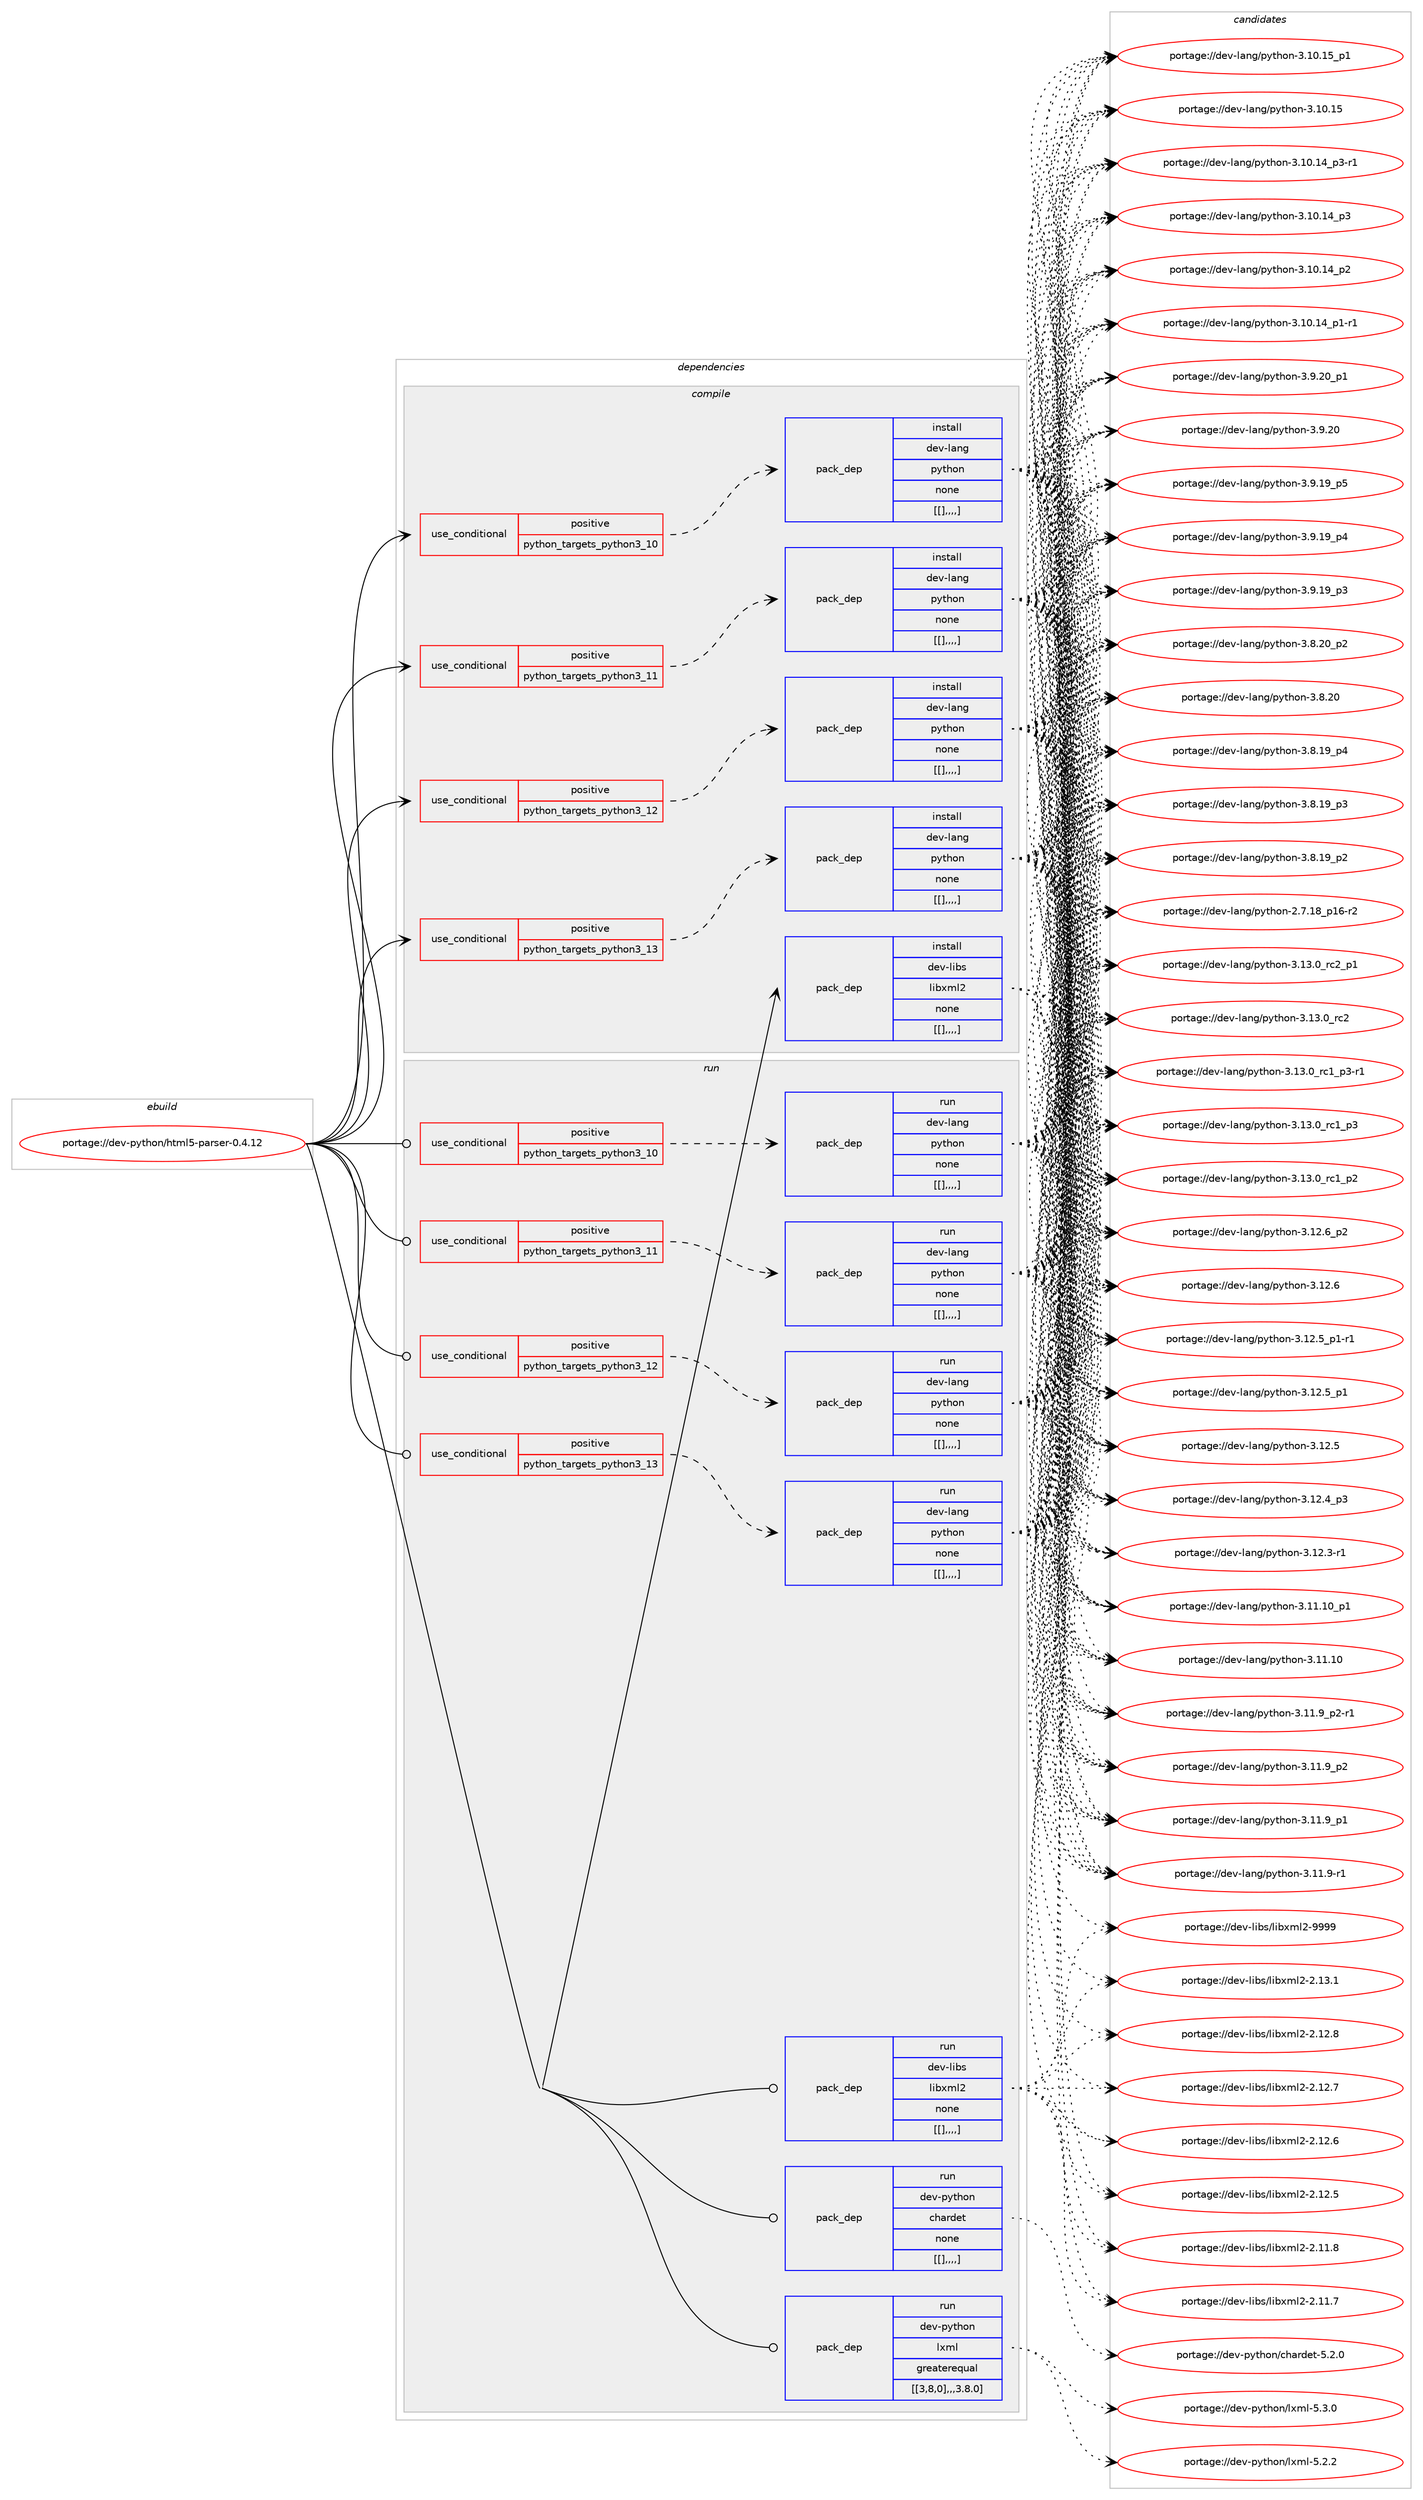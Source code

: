 digraph prolog {

# *************
# Graph options
# *************

newrank=true;
concentrate=true;
compound=true;
graph [rankdir=LR,fontname=Helvetica,fontsize=10,ranksep=1.5];#, ranksep=2.5, nodesep=0.2];
edge  [arrowhead=vee];
node  [fontname=Helvetica,fontsize=10];

# **********
# The ebuild
# **********

subgraph cluster_leftcol {
color=gray;
label=<<i>ebuild</i>>;
id [label="portage://dev-python/html5-parser-0.4.12", color=red, width=4, href="../dev-python/html5-parser-0.4.12.svg"];
}

# ****************
# The dependencies
# ****************

subgraph cluster_midcol {
color=gray;
label=<<i>dependencies</i>>;
subgraph cluster_compile {
fillcolor="#eeeeee";
style=filled;
label=<<i>compile</i>>;
subgraph cond34485 {
dependency149428 [label=<<TABLE BORDER="0" CELLBORDER="1" CELLSPACING="0" CELLPADDING="4"><TR><TD ROWSPAN="3" CELLPADDING="10">use_conditional</TD></TR><TR><TD>positive</TD></TR><TR><TD>python_targets_python3_10</TD></TR></TABLE>>, shape=none, color=red];
subgraph pack113729 {
dependency149429 [label=<<TABLE BORDER="0" CELLBORDER="1" CELLSPACING="0" CELLPADDING="4" WIDTH="220"><TR><TD ROWSPAN="6" CELLPADDING="30">pack_dep</TD></TR><TR><TD WIDTH="110">install</TD></TR><TR><TD>dev-lang</TD></TR><TR><TD>python</TD></TR><TR><TD>none</TD></TR><TR><TD>[[],,,,]</TD></TR></TABLE>>, shape=none, color=blue];
}
dependency149428:e -> dependency149429:w [weight=20,style="dashed",arrowhead="vee"];
}
id:e -> dependency149428:w [weight=20,style="solid",arrowhead="vee"];
subgraph cond34486 {
dependency149430 [label=<<TABLE BORDER="0" CELLBORDER="1" CELLSPACING="0" CELLPADDING="4"><TR><TD ROWSPAN="3" CELLPADDING="10">use_conditional</TD></TR><TR><TD>positive</TD></TR><TR><TD>python_targets_python3_11</TD></TR></TABLE>>, shape=none, color=red];
subgraph pack113730 {
dependency149431 [label=<<TABLE BORDER="0" CELLBORDER="1" CELLSPACING="0" CELLPADDING="4" WIDTH="220"><TR><TD ROWSPAN="6" CELLPADDING="30">pack_dep</TD></TR><TR><TD WIDTH="110">install</TD></TR><TR><TD>dev-lang</TD></TR><TR><TD>python</TD></TR><TR><TD>none</TD></TR><TR><TD>[[],,,,]</TD></TR></TABLE>>, shape=none, color=blue];
}
dependency149430:e -> dependency149431:w [weight=20,style="dashed",arrowhead="vee"];
}
id:e -> dependency149430:w [weight=20,style="solid",arrowhead="vee"];
subgraph cond34487 {
dependency149432 [label=<<TABLE BORDER="0" CELLBORDER="1" CELLSPACING="0" CELLPADDING="4"><TR><TD ROWSPAN="3" CELLPADDING="10">use_conditional</TD></TR><TR><TD>positive</TD></TR><TR><TD>python_targets_python3_12</TD></TR></TABLE>>, shape=none, color=red];
subgraph pack113731 {
dependency149433 [label=<<TABLE BORDER="0" CELLBORDER="1" CELLSPACING="0" CELLPADDING="4" WIDTH="220"><TR><TD ROWSPAN="6" CELLPADDING="30">pack_dep</TD></TR><TR><TD WIDTH="110">install</TD></TR><TR><TD>dev-lang</TD></TR><TR><TD>python</TD></TR><TR><TD>none</TD></TR><TR><TD>[[],,,,]</TD></TR></TABLE>>, shape=none, color=blue];
}
dependency149432:e -> dependency149433:w [weight=20,style="dashed",arrowhead="vee"];
}
id:e -> dependency149432:w [weight=20,style="solid",arrowhead="vee"];
subgraph cond34488 {
dependency149434 [label=<<TABLE BORDER="0" CELLBORDER="1" CELLSPACING="0" CELLPADDING="4"><TR><TD ROWSPAN="3" CELLPADDING="10">use_conditional</TD></TR><TR><TD>positive</TD></TR><TR><TD>python_targets_python3_13</TD></TR></TABLE>>, shape=none, color=red];
subgraph pack113732 {
dependency149435 [label=<<TABLE BORDER="0" CELLBORDER="1" CELLSPACING="0" CELLPADDING="4" WIDTH="220"><TR><TD ROWSPAN="6" CELLPADDING="30">pack_dep</TD></TR><TR><TD WIDTH="110">install</TD></TR><TR><TD>dev-lang</TD></TR><TR><TD>python</TD></TR><TR><TD>none</TD></TR><TR><TD>[[],,,,]</TD></TR></TABLE>>, shape=none, color=blue];
}
dependency149434:e -> dependency149435:w [weight=20,style="dashed",arrowhead="vee"];
}
id:e -> dependency149434:w [weight=20,style="solid",arrowhead="vee"];
subgraph pack113733 {
dependency149436 [label=<<TABLE BORDER="0" CELLBORDER="1" CELLSPACING="0" CELLPADDING="4" WIDTH="220"><TR><TD ROWSPAN="6" CELLPADDING="30">pack_dep</TD></TR><TR><TD WIDTH="110">install</TD></TR><TR><TD>dev-libs</TD></TR><TR><TD>libxml2</TD></TR><TR><TD>none</TD></TR><TR><TD>[[],,,,]</TD></TR></TABLE>>, shape=none, color=blue];
}
id:e -> dependency149436:w [weight=20,style="solid",arrowhead="vee"];
}
subgraph cluster_compileandrun {
fillcolor="#eeeeee";
style=filled;
label=<<i>compile and run</i>>;
}
subgraph cluster_run {
fillcolor="#eeeeee";
style=filled;
label=<<i>run</i>>;
subgraph cond34489 {
dependency149437 [label=<<TABLE BORDER="0" CELLBORDER="1" CELLSPACING="0" CELLPADDING="4"><TR><TD ROWSPAN="3" CELLPADDING="10">use_conditional</TD></TR><TR><TD>positive</TD></TR><TR><TD>python_targets_python3_10</TD></TR></TABLE>>, shape=none, color=red];
subgraph pack113734 {
dependency149438 [label=<<TABLE BORDER="0" CELLBORDER="1" CELLSPACING="0" CELLPADDING="4" WIDTH="220"><TR><TD ROWSPAN="6" CELLPADDING="30">pack_dep</TD></TR><TR><TD WIDTH="110">run</TD></TR><TR><TD>dev-lang</TD></TR><TR><TD>python</TD></TR><TR><TD>none</TD></TR><TR><TD>[[],,,,]</TD></TR></TABLE>>, shape=none, color=blue];
}
dependency149437:e -> dependency149438:w [weight=20,style="dashed",arrowhead="vee"];
}
id:e -> dependency149437:w [weight=20,style="solid",arrowhead="odot"];
subgraph cond34490 {
dependency149439 [label=<<TABLE BORDER="0" CELLBORDER="1" CELLSPACING="0" CELLPADDING="4"><TR><TD ROWSPAN="3" CELLPADDING="10">use_conditional</TD></TR><TR><TD>positive</TD></TR><TR><TD>python_targets_python3_11</TD></TR></TABLE>>, shape=none, color=red];
subgraph pack113735 {
dependency149440 [label=<<TABLE BORDER="0" CELLBORDER="1" CELLSPACING="0" CELLPADDING="4" WIDTH="220"><TR><TD ROWSPAN="6" CELLPADDING="30">pack_dep</TD></TR><TR><TD WIDTH="110">run</TD></TR><TR><TD>dev-lang</TD></TR><TR><TD>python</TD></TR><TR><TD>none</TD></TR><TR><TD>[[],,,,]</TD></TR></TABLE>>, shape=none, color=blue];
}
dependency149439:e -> dependency149440:w [weight=20,style="dashed",arrowhead="vee"];
}
id:e -> dependency149439:w [weight=20,style="solid",arrowhead="odot"];
subgraph cond34491 {
dependency149441 [label=<<TABLE BORDER="0" CELLBORDER="1" CELLSPACING="0" CELLPADDING="4"><TR><TD ROWSPAN="3" CELLPADDING="10">use_conditional</TD></TR><TR><TD>positive</TD></TR><TR><TD>python_targets_python3_12</TD></TR></TABLE>>, shape=none, color=red];
subgraph pack113736 {
dependency149442 [label=<<TABLE BORDER="0" CELLBORDER="1" CELLSPACING="0" CELLPADDING="4" WIDTH="220"><TR><TD ROWSPAN="6" CELLPADDING="30">pack_dep</TD></TR><TR><TD WIDTH="110">run</TD></TR><TR><TD>dev-lang</TD></TR><TR><TD>python</TD></TR><TR><TD>none</TD></TR><TR><TD>[[],,,,]</TD></TR></TABLE>>, shape=none, color=blue];
}
dependency149441:e -> dependency149442:w [weight=20,style="dashed",arrowhead="vee"];
}
id:e -> dependency149441:w [weight=20,style="solid",arrowhead="odot"];
subgraph cond34492 {
dependency149443 [label=<<TABLE BORDER="0" CELLBORDER="1" CELLSPACING="0" CELLPADDING="4"><TR><TD ROWSPAN="3" CELLPADDING="10">use_conditional</TD></TR><TR><TD>positive</TD></TR><TR><TD>python_targets_python3_13</TD></TR></TABLE>>, shape=none, color=red];
subgraph pack113737 {
dependency149444 [label=<<TABLE BORDER="0" CELLBORDER="1" CELLSPACING="0" CELLPADDING="4" WIDTH="220"><TR><TD ROWSPAN="6" CELLPADDING="30">pack_dep</TD></TR><TR><TD WIDTH="110">run</TD></TR><TR><TD>dev-lang</TD></TR><TR><TD>python</TD></TR><TR><TD>none</TD></TR><TR><TD>[[],,,,]</TD></TR></TABLE>>, shape=none, color=blue];
}
dependency149443:e -> dependency149444:w [weight=20,style="dashed",arrowhead="vee"];
}
id:e -> dependency149443:w [weight=20,style="solid",arrowhead="odot"];
subgraph pack113738 {
dependency149445 [label=<<TABLE BORDER="0" CELLBORDER="1" CELLSPACING="0" CELLPADDING="4" WIDTH="220"><TR><TD ROWSPAN="6" CELLPADDING="30">pack_dep</TD></TR><TR><TD WIDTH="110">run</TD></TR><TR><TD>dev-libs</TD></TR><TR><TD>libxml2</TD></TR><TR><TD>none</TD></TR><TR><TD>[[],,,,]</TD></TR></TABLE>>, shape=none, color=blue];
}
id:e -> dependency149445:w [weight=20,style="solid",arrowhead="odot"];
subgraph pack113739 {
dependency149446 [label=<<TABLE BORDER="0" CELLBORDER="1" CELLSPACING="0" CELLPADDING="4" WIDTH="220"><TR><TD ROWSPAN="6" CELLPADDING="30">pack_dep</TD></TR><TR><TD WIDTH="110">run</TD></TR><TR><TD>dev-python</TD></TR><TR><TD>chardet</TD></TR><TR><TD>none</TD></TR><TR><TD>[[],,,,]</TD></TR></TABLE>>, shape=none, color=blue];
}
id:e -> dependency149446:w [weight=20,style="solid",arrowhead="odot"];
subgraph pack113740 {
dependency149447 [label=<<TABLE BORDER="0" CELLBORDER="1" CELLSPACING="0" CELLPADDING="4" WIDTH="220"><TR><TD ROWSPAN="6" CELLPADDING="30">pack_dep</TD></TR><TR><TD WIDTH="110">run</TD></TR><TR><TD>dev-python</TD></TR><TR><TD>lxml</TD></TR><TR><TD>greaterequal</TD></TR><TR><TD>[[3,8,0],,,3.8.0]</TD></TR></TABLE>>, shape=none, color=blue];
}
id:e -> dependency149447:w [weight=20,style="solid",arrowhead="odot"];
}
}

# **************
# The candidates
# **************

subgraph cluster_choices {
rank=same;
color=gray;
label=<<i>candidates</i>>;

subgraph choice113729 {
color=black;
nodesep=1;
choice100101118451089711010347112121116104111110455146495146489511499509511249 [label="portage://dev-lang/python-3.13.0_rc2_p1", color=red, width=4,href="../dev-lang/python-3.13.0_rc2_p1.svg"];
choice10010111845108971101034711212111610411111045514649514648951149950 [label="portage://dev-lang/python-3.13.0_rc2", color=red, width=4,href="../dev-lang/python-3.13.0_rc2.svg"];
choice1001011184510897110103471121211161041111104551464951464895114994995112514511449 [label="portage://dev-lang/python-3.13.0_rc1_p3-r1", color=red, width=4,href="../dev-lang/python-3.13.0_rc1_p3-r1.svg"];
choice100101118451089711010347112121116104111110455146495146489511499499511251 [label="portage://dev-lang/python-3.13.0_rc1_p3", color=red, width=4,href="../dev-lang/python-3.13.0_rc1_p3.svg"];
choice100101118451089711010347112121116104111110455146495146489511499499511250 [label="portage://dev-lang/python-3.13.0_rc1_p2", color=red, width=4,href="../dev-lang/python-3.13.0_rc1_p2.svg"];
choice100101118451089711010347112121116104111110455146495046549511250 [label="portage://dev-lang/python-3.12.6_p2", color=red, width=4,href="../dev-lang/python-3.12.6_p2.svg"];
choice10010111845108971101034711212111610411111045514649504654 [label="portage://dev-lang/python-3.12.6", color=red, width=4,href="../dev-lang/python-3.12.6.svg"];
choice1001011184510897110103471121211161041111104551464950465395112494511449 [label="portage://dev-lang/python-3.12.5_p1-r1", color=red, width=4,href="../dev-lang/python-3.12.5_p1-r1.svg"];
choice100101118451089711010347112121116104111110455146495046539511249 [label="portage://dev-lang/python-3.12.5_p1", color=red, width=4,href="../dev-lang/python-3.12.5_p1.svg"];
choice10010111845108971101034711212111610411111045514649504653 [label="portage://dev-lang/python-3.12.5", color=red, width=4,href="../dev-lang/python-3.12.5.svg"];
choice100101118451089711010347112121116104111110455146495046529511251 [label="portage://dev-lang/python-3.12.4_p3", color=red, width=4,href="../dev-lang/python-3.12.4_p3.svg"];
choice100101118451089711010347112121116104111110455146495046514511449 [label="portage://dev-lang/python-3.12.3-r1", color=red, width=4,href="../dev-lang/python-3.12.3-r1.svg"];
choice10010111845108971101034711212111610411111045514649494649489511249 [label="portage://dev-lang/python-3.11.10_p1", color=red, width=4,href="../dev-lang/python-3.11.10_p1.svg"];
choice1001011184510897110103471121211161041111104551464949464948 [label="portage://dev-lang/python-3.11.10", color=red, width=4,href="../dev-lang/python-3.11.10.svg"];
choice1001011184510897110103471121211161041111104551464949465795112504511449 [label="portage://dev-lang/python-3.11.9_p2-r1", color=red, width=4,href="../dev-lang/python-3.11.9_p2-r1.svg"];
choice100101118451089711010347112121116104111110455146494946579511250 [label="portage://dev-lang/python-3.11.9_p2", color=red, width=4,href="../dev-lang/python-3.11.9_p2.svg"];
choice100101118451089711010347112121116104111110455146494946579511249 [label="portage://dev-lang/python-3.11.9_p1", color=red, width=4,href="../dev-lang/python-3.11.9_p1.svg"];
choice100101118451089711010347112121116104111110455146494946574511449 [label="portage://dev-lang/python-3.11.9-r1", color=red, width=4,href="../dev-lang/python-3.11.9-r1.svg"];
choice10010111845108971101034711212111610411111045514649484649539511249 [label="portage://dev-lang/python-3.10.15_p1", color=red, width=4,href="../dev-lang/python-3.10.15_p1.svg"];
choice1001011184510897110103471121211161041111104551464948464953 [label="portage://dev-lang/python-3.10.15", color=red, width=4,href="../dev-lang/python-3.10.15.svg"];
choice100101118451089711010347112121116104111110455146494846495295112514511449 [label="portage://dev-lang/python-3.10.14_p3-r1", color=red, width=4,href="../dev-lang/python-3.10.14_p3-r1.svg"];
choice10010111845108971101034711212111610411111045514649484649529511251 [label="portage://dev-lang/python-3.10.14_p3", color=red, width=4,href="../dev-lang/python-3.10.14_p3.svg"];
choice10010111845108971101034711212111610411111045514649484649529511250 [label="portage://dev-lang/python-3.10.14_p2", color=red, width=4,href="../dev-lang/python-3.10.14_p2.svg"];
choice100101118451089711010347112121116104111110455146494846495295112494511449 [label="portage://dev-lang/python-3.10.14_p1-r1", color=red, width=4,href="../dev-lang/python-3.10.14_p1-r1.svg"];
choice100101118451089711010347112121116104111110455146574650489511249 [label="portage://dev-lang/python-3.9.20_p1", color=red, width=4,href="../dev-lang/python-3.9.20_p1.svg"];
choice10010111845108971101034711212111610411111045514657465048 [label="portage://dev-lang/python-3.9.20", color=red, width=4,href="../dev-lang/python-3.9.20.svg"];
choice100101118451089711010347112121116104111110455146574649579511253 [label="portage://dev-lang/python-3.9.19_p5", color=red, width=4,href="../dev-lang/python-3.9.19_p5.svg"];
choice100101118451089711010347112121116104111110455146574649579511252 [label="portage://dev-lang/python-3.9.19_p4", color=red, width=4,href="../dev-lang/python-3.9.19_p4.svg"];
choice100101118451089711010347112121116104111110455146574649579511251 [label="portage://dev-lang/python-3.9.19_p3", color=red, width=4,href="../dev-lang/python-3.9.19_p3.svg"];
choice100101118451089711010347112121116104111110455146564650489511250 [label="portage://dev-lang/python-3.8.20_p2", color=red, width=4,href="../dev-lang/python-3.8.20_p2.svg"];
choice10010111845108971101034711212111610411111045514656465048 [label="portage://dev-lang/python-3.8.20", color=red, width=4,href="../dev-lang/python-3.8.20.svg"];
choice100101118451089711010347112121116104111110455146564649579511252 [label="portage://dev-lang/python-3.8.19_p4", color=red, width=4,href="../dev-lang/python-3.8.19_p4.svg"];
choice100101118451089711010347112121116104111110455146564649579511251 [label="portage://dev-lang/python-3.8.19_p3", color=red, width=4,href="../dev-lang/python-3.8.19_p3.svg"];
choice100101118451089711010347112121116104111110455146564649579511250 [label="portage://dev-lang/python-3.8.19_p2", color=red, width=4,href="../dev-lang/python-3.8.19_p2.svg"];
choice100101118451089711010347112121116104111110455046554649569511249544511450 [label="portage://dev-lang/python-2.7.18_p16-r2", color=red, width=4,href="../dev-lang/python-2.7.18_p16-r2.svg"];
dependency149429:e -> choice100101118451089711010347112121116104111110455146495146489511499509511249:w [style=dotted,weight="100"];
dependency149429:e -> choice10010111845108971101034711212111610411111045514649514648951149950:w [style=dotted,weight="100"];
dependency149429:e -> choice1001011184510897110103471121211161041111104551464951464895114994995112514511449:w [style=dotted,weight="100"];
dependency149429:e -> choice100101118451089711010347112121116104111110455146495146489511499499511251:w [style=dotted,weight="100"];
dependency149429:e -> choice100101118451089711010347112121116104111110455146495146489511499499511250:w [style=dotted,weight="100"];
dependency149429:e -> choice100101118451089711010347112121116104111110455146495046549511250:w [style=dotted,weight="100"];
dependency149429:e -> choice10010111845108971101034711212111610411111045514649504654:w [style=dotted,weight="100"];
dependency149429:e -> choice1001011184510897110103471121211161041111104551464950465395112494511449:w [style=dotted,weight="100"];
dependency149429:e -> choice100101118451089711010347112121116104111110455146495046539511249:w [style=dotted,weight="100"];
dependency149429:e -> choice10010111845108971101034711212111610411111045514649504653:w [style=dotted,weight="100"];
dependency149429:e -> choice100101118451089711010347112121116104111110455146495046529511251:w [style=dotted,weight="100"];
dependency149429:e -> choice100101118451089711010347112121116104111110455146495046514511449:w [style=dotted,weight="100"];
dependency149429:e -> choice10010111845108971101034711212111610411111045514649494649489511249:w [style=dotted,weight="100"];
dependency149429:e -> choice1001011184510897110103471121211161041111104551464949464948:w [style=dotted,weight="100"];
dependency149429:e -> choice1001011184510897110103471121211161041111104551464949465795112504511449:w [style=dotted,weight="100"];
dependency149429:e -> choice100101118451089711010347112121116104111110455146494946579511250:w [style=dotted,weight="100"];
dependency149429:e -> choice100101118451089711010347112121116104111110455146494946579511249:w [style=dotted,weight="100"];
dependency149429:e -> choice100101118451089711010347112121116104111110455146494946574511449:w [style=dotted,weight="100"];
dependency149429:e -> choice10010111845108971101034711212111610411111045514649484649539511249:w [style=dotted,weight="100"];
dependency149429:e -> choice1001011184510897110103471121211161041111104551464948464953:w [style=dotted,weight="100"];
dependency149429:e -> choice100101118451089711010347112121116104111110455146494846495295112514511449:w [style=dotted,weight="100"];
dependency149429:e -> choice10010111845108971101034711212111610411111045514649484649529511251:w [style=dotted,weight="100"];
dependency149429:e -> choice10010111845108971101034711212111610411111045514649484649529511250:w [style=dotted,weight="100"];
dependency149429:e -> choice100101118451089711010347112121116104111110455146494846495295112494511449:w [style=dotted,weight="100"];
dependency149429:e -> choice100101118451089711010347112121116104111110455146574650489511249:w [style=dotted,weight="100"];
dependency149429:e -> choice10010111845108971101034711212111610411111045514657465048:w [style=dotted,weight="100"];
dependency149429:e -> choice100101118451089711010347112121116104111110455146574649579511253:w [style=dotted,weight="100"];
dependency149429:e -> choice100101118451089711010347112121116104111110455146574649579511252:w [style=dotted,weight="100"];
dependency149429:e -> choice100101118451089711010347112121116104111110455146574649579511251:w [style=dotted,weight="100"];
dependency149429:e -> choice100101118451089711010347112121116104111110455146564650489511250:w [style=dotted,weight="100"];
dependency149429:e -> choice10010111845108971101034711212111610411111045514656465048:w [style=dotted,weight="100"];
dependency149429:e -> choice100101118451089711010347112121116104111110455146564649579511252:w [style=dotted,weight="100"];
dependency149429:e -> choice100101118451089711010347112121116104111110455146564649579511251:w [style=dotted,weight="100"];
dependency149429:e -> choice100101118451089711010347112121116104111110455146564649579511250:w [style=dotted,weight="100"];
dependency149429:e -> choice100101118451089711010347112121116104111110455046554649569511249544511450:w [style=dotted,weight="100"];
}
subgraph choice113730 {
color=black;
nodesep=1;
choice100101118451089711010347112121116104111110455146495146489511499509511249 [label="portage://dev-lang/python-3.13.0_rc2_p1", color=red, width=4,href="../dev-lang/python-3.13.0_rc2_p1.svg"];
choice10010111845108971101034711212111610411111045514649514648951149950 [label="portage://dev-lang/python-3.13.0_rc2", color=red, width=4,href="../dev-lang/python-3.13.0_rc2.svg"];
choice1001011184510897110103471121211161041111104551464951464895114994995112514511449 [label="portage://dev-lang/python-3.13.0_rc1_p3-r1", color=red, width=4,href="../dev-lang/python-3.13.0_rc1_p3-r1.svg"];
choice100101118451089711010347112121116104111110455146495146489511499499511251 [label="portage://dev-lang/python-3.13.0_rc1_p3", color=red, width=4,href="../dev-lang/python-3.13.0_rc1_p3.svg"];
choice100101118451089711010347112121116104111110455146495146489511499499511250 [label="portage://dev-lang/python-3.13.0_rc1_p2", color=red, width=4,href="../dev-lang/python-3.13.0_rc1_p2.svg"];
choice100101118451089711010347112121116104111110455146495046549511250 [label="portage://dev-lang/python-3.12.6_p2", color=red, width=4,href="../dev-lang/python-3.12.6_p2.svg"];
choice10010111845108971101034711212111610411111045514649504654 [label="portage://dev-lang/python-3.12.6", color=red, width=4,href="../dev-lang/python-3.12.6.svg"];
choice1001011184510897110103471121211161041111104551464950465395112494511449 [label="portage://dev-lang/python-3.12.5_p1-r1", color=red, width=4,href="../dev-lang/python-3.12.5_p1-r1.svg"];
choice100101118451089711010347112121116104111110455146495046539511249 [label="portage://dev-lang/python-3.12.5_p1", color=red, width=4,href="../dev-lang/python-3.12.5_p1.svg"];
choice10010111845108971101034711212111610411111045514649504653 [label="portage://dev-lang/python-3.12.5", color=red, width=4,href="../dev-lang/python-3.12.5.svg"];
choice100101118451089711010347112121116104111110455146495046529511251 [label="portage://dev-lang/python-3.12.4_p3", color=red, width=4,href="../dev-lang/python-3.12.4_p3.svg"];
choice100101118451089711010347112121116104111110455146495046514511449 [label="portage://dev-lang/python-3.12.3-r1", color=red, width=4,href="../dev-lang/python-3.12.3-r1.svg"];
choice10010111845108971101034711212111610411111045514649494649489511249 [label="portage://dev-lang/python-3.11.10_p1", color=red, width=4,href="../dev-lang/python-3.11.10_p1.svg"];
choice1001011184510897110103471121211161041111104551464949464948 [label="portage://dev-lang/python-3.11.10", color=red, width=4,href="../dev-lang/python-3.11.10.svg"];
choice1001011184510897110103471121211161041111104551464949465795112504511449 [label="portage://dev-lang/python-3.11.9_p2-r1", color=red, width=4,href="../dev-lang/python-3.11.9_p2-r1.svg"];
choice100101118451089711010347112121116104111110455146494946579511250 [label="portage://dev-lang/python-3.11.9_p2", color=red, width=4,href="../dev-lang/python-3.11.9_p2.svg"];
choice100101118451089711010347112121116104111110455146494946579511249 [label="portage://dev-lang/python-3.11.9_p1", color=red, width=4,href="../dev-lang/python-3.11.9_p1.svg"];
choice100101118451089711010347112121116104111110455146494946574511449 [label="portage://dev-lang/python-3.11.9-r1", color=red, width=4,href="../dev-lang/python-3.11.9-r1.svg"];
choice10010111845108971101034711212111610411111045514649484649539511249 [label="portage://dev-lang/python-3.10.15_p1", color=red, width=4,href="../dev-lang/python-3.10.15_p1.svg"];
choice1001011184510897110103471121211161041111104551464948464953 [label="portage://dev-lang/python-3.10.15", color=red, width=4,href="../dev-lang/python-3.10.15.svg"];
choice100101118451089711010347112121116104111110455146494846495295112514511449 [label="portage://dev-lang/python-3.10.14_p3-r1", color=red, width=4,href="../dev-lang/python-3.10.14_p3-r1.svg"];
choice10010111845108971101034711212111610411111045514649484649529511251 [label="portage://dev-lang/python-3.10.14_p3", color=red, width=4,href="../dev-lang/python-3.10.14_p3.svg"];
choice10010111845108971101034711212111610411111045514649484649529511250 [label="portage://dev-lang/python-3.10.14_p2", color=red, width=4,href="../dev-lang/python-3.10.14_p2.svg"];
choice100101118451089711010347112121116104111110455146494846495295112494511449 [label="portage://dev-lang/python-3.10.14_p1-r1", color=red, width=4,href="../dev-lang/python-3.10.14_p1-r1.svg"];
choice100101118451089711010347112121116104111110455146574650489511249 [label="portage://dev-lang/python-3.9.20_p1", color=red, width=4,href="../dev-lang/python-3.9.20_p1.svg"];
choice10010111845108971101034711212111610411111045514657465048 [label="portage://dev-lang/python-3.9.20", color=red, width=4,href="../dev-lang/python-3.9.20.svg"];
choice100101118451089711010347112121116104111110455146574649579511253 [label="portage://dev-lang/python-3.9.19_p5", color=red, width=4,href="../dev-lang/python-3.9.19_p5.svg"];
choice100101118451089711010347112121116104111110455146574649579511252 [label="portage://dev-lang/python-3.9.19_p4", color=red, width=4,href="../dev-lang/python-3.9.19_p4.svg"];
choice100101118451089711010347112121116104111110455146574649579511251 [label="portage://dev-lang/python-3.9.19_p3", color=red, width=4,href="../dev-lang/python-3.9.19_p3.svg"];
choice100101118451089711010347112121116104111110455146564650489511250 [label="portage://dev-lang/python-3.8.20_p2", color=red, width=4,href="../dev-lang/python-3.8.20_p2.svg"];
choice10010111845108971101034711212111610411111045514656465048 [label="portage://dev-lang/python-3.8.20", color=red, width=4,href="../dev-lang/python-3.8.20.svg"];
choice100101118451089711010347112121116104111110455146564649579511252 [label="portage://dev-lang/python-3.8.19_p4", color=red, width=4,href="../dev-lang/python-3.8.19_p4.svg"];
choice100101118451089711010347112121116104111110455146564649579511251 [label="portage://dev-lang/python-3.8.19_p3", color=red, width=4,href="../dev-lang/python-3.8.19_p3.svg"];
choice100101118451089711010347112121116104111110455146564649579511250 [label="portage://dev-lang/python-3.8.19_p2", color=red, width=4,href="../dev-lang/python-3.8.19_p2.svg"];
choice100101118451089711010347112121116104111110455046554649569511249544511450 [label="portage://dev-lang/python-2.7.18_p16-r2", color=red, width=4,href="../dev-lang/python-2.7.18_p16-r2.svg"];
dependency149431:e -> choice100101118451089711010347112121116104111110455146495146489511499509511249:w [style=dotted,weight="100"];
dependency149431:e -> choice10010111845108971101034711212111610411111045514649514648951149950:w [style=dotted,weight="100"];
dependency149431:e -> choice1001011184510897110103471121211161041111104551464951464895114994995112514511449:w [style=dotted,weight="100"];
dependency149431:e -> choice100101118451089711010347112121116104111110455146495146489511499499511251:w [style=dotted,weight="100"];
dependency149431:e -> choice100101118451089711010347112121116104111110455146495146489511499499511250:w [style=dotted,weight="100"];
dependency149431:e -> choice100101118451089711010347112121116104111110455146495046549511250:w [style=dotted,weight="100"];
dependency149431:e -> choice10010111845108971101034711212111610411111045514649504654:w [style=dotted,weight="100"];
dependency149431:e -> choice1001011184510897110103471121211161041111104551464950465395112494511449:w [style=dotted,weight="100"];
dependency149431:e -> choice100101118451089711010347112121116104111110455146495046539511249:w [style=dotted,weight="100"];
dependency149431:e -> choice10010111845108971101034711212111610411111045514649504653:w [style=dotted,weight="100"];
dependency149431:e -> choice100101118451089711010347112121116104111110455146495046529511251:w [style=dotted,weight="100"];
dependency149431:e -> choice100101118451089711010347112121116104111110455146495046514511449:w [style=dotted,weight="100"];
dependency149431:e -> choice10010111845108971101034711212111610411111045514649494649489511249:w [style=dotted,weight="100"];
dependency149431:e -> choice1001011184510897110103471121211161041111104551464949464948:w [style=dotted,weight="100"];
dependency149431:e -> choice1001011184510897110103471121211161041111104551464949465795112504511449:w [style=dotted,weight="100"];
dependency149431:e -> choice100101118451089711010347112121116104111110455146494946579511250:w [style=dotted,weight="100"];
dependency149431:e -> choice100101118451089711010347112121116104111110455146494946579511249:w [style=dotted,weight="100"];
dependency149431:e -> choice100101118451089711010347112121116104111110455146494946574511449:w [style=dotted,weight="100"];
dependency149431:e -> choice10010111845108971101034711212111610411111045514649484649539511249:w [style=dotted,weight="100"];
dependency149431:e -> choice1001011184510897110103471121211161041111104551464948464953:w [style=dotted,weight="100"];
dependency149431:e -> choice100101118451089711010347112121116104111110455146494846495295112514511449:w [style=dotted,weight="100"];
dependency149431:e -> choice10010111845108971101034711212111610411111045514649484649529511251:w [style=dotted,weight="100"];
dependency149431:e -> choice10010111845108971101034711212111610411111045514649484649529511250:w [style=dotted,weight="100"];
dependency149431:e -> choice100101118451089711010347112121116104111110455146494846495295112494511449:w [style=dotted,weight="100"];
dependency149431:e -> choice100101118451089711010347112121116104111110455146574650489511249:w [style=dotted,weight="100"];
dependency149431:e -> choice10010111845108971101034711212111610411111045514657465048:w [style=dotted,weight="100"];
dependency149431:e -> choice100101118451089711010347112121116104111110455146574649579511253:w [style=dotted,weight="100"];
dependency149431:e -> choice100101118451089711010347112121116104111110455146574649579511252:w [style=dotted,weight="100"];
dependency149431:e -> choice100101118451089711010347112121116104111110455146574649579511251:w [style=dotted,weight="100"];
dependency149431:e -> choice100101118451089711010347112121116104111110455146564650489511250:w [style=dotted,weight="100"];
dependency149431:e -> choice10010111845108971101034711212111610411111045514656465048:w [style=dotted,weight="100"];
dependency149431:e -> choice100101118451089711010347112121116104111110455146564649579511252:w [style=dotted,weight="100"];
dependency149431:e -> choice100101118451089711010347112121116104111110455146564649579511251:w [style=dotted,weight="100"];
dependency149431:e -> choice100101118451089711010347112121116104111110455146564649579511250:w [style=dotted,weight="100"];
dependency149431:e -> choice100101118451089711010347112121116104111110455046554649569511249544511450:w [style=dotted,weight="100"];
}
subgraph choice113731 {
color=black;
nodesep=1;
choice100101118451089711010347112121116104111110455146495146489511499509511249 [label="portage://dev-lang/python-3.13.0_rc2_p1", color=red, width=4,href="../dev-lang/python-3.13.0_rc2_p1.svg"];
choice10010111845108971101034711212111610411111045514649514648951149950 [label="portage://dev-lang/python-3.13.0_rc2", color=red, width=4,href="../dev-lang/python-3.13.0_rc2.svg"];
choice1001011184510897110103471121211161041111104551464951464895114994995112514511449 [label="portage://dev-lang/python-3.13.0_rc1_p3-r1", color=red, width=4,href="../dev-lang/python-3.13.0_rc1_p3-r1.svg"];
choice100101118451089711010347112121116104111110455146495146489511499499511251 [label="portage://dev-lang/python-3.13.0_rc1_p3", color=red, width=4,href="../dev-lang/python-3.13.0_rc1_p3.svg"];
choice100101118451089711010347112121116104111110455146495146489511499499511250 [label="portage://dev-lang/python-3.13.0_rc1_p2", color=red, width=4,href="../dev-lang/python-3.13.0_rc1_p2.svg"];
choice100101118451089711010347112121116104111110455146495046549511250 [label="portage://dev-lang/python-3.12.6_p2", color=red, width=4,href="../dev-lang/python-3.12.6_p2.svg"];
choice10010111845108971101034711212111610411111045514649504654 [label="portage://dev-lang/python-3.12.6", color=red, width=4,href="../dev-lang/python-3.12.6.svg"];
choice1001011184510897110103471121211161041111104551464950465395112494511449 [label="portage://dev-lang/python-3.12.5_p1-r1", color=red, width=4,href="../dev-lang/python-3.12.5_p1-r1.svg"];
choice100101118451089711010347112121116104111110455146495046539511249 [label="portage://dev-lang/python-3.12.5_p1", color=red, width=4,href="../dev-lang/python-3.12.5_p1.svg"];
choice10010111845108971101034711212111610411111045514649504653 [label="portage://dev-lang/python-3.12.5", color=red, width=4,href="../dev-lang/python-3.12.5.svg"];
choice100101118451089711010347112121116104111110455146495046529511251 [label="portage://dev-lang/python-3.12.4_p3", color=red, width=4,href="../dev-lang/python-3.12.4_p3.svg"];
choice100101118451089711010347112121116104111110455146495046514511449 [label="portage://dev-lang/python-3.12.3-r1", color=red, width=4,href="../dev-lang/python-3.12.3-r1.svg"];
choice10010111845108971101034711212111610411111045514649494649489511249 [label="portage://dev-lang/python-3.11.10_p1", color=red, width=4,href="../dev-lang/python-3.11.10_p1.svg"];
choice1001011184510897110103471121211161041111104551464949464948 [label="portage://dev-lang/python-3.11.10", color=red, width=4,href="../dev-lang/python-3.11.10.svg"];
choice1001011184510897110103471121211161041111104551464949465795112504511449 [label="portage://dev-lang/python-3.11.9_p2-r1", color=red, width=4,href="../dev-lang/python-3.11.9_p2-r1.svg"];
choice100101118451089711010347112121116104111110455146494946579511250 [label="portage://dev-lang/python-3.11.9_p2", color=red, width=4,href="../dev-lang/python-3.11.9_p2.svg"];
choice100101118451089711010347112121116104111110455146494946579511249 [label="portage://dev-lang/python-3.11.9_p1", color=red, width=4,href="../dev-lang/python-3.11.9_p1.svg"];
choice100101118451089711010347112121116104111110455146494946574511449 [label="portage://dev-lang/python-3.11.9-r1", color=red, width=4,href="../dev-lang/python-3.11.9-r1.svg"];
choice10010111845108971101034711212111610411111045514649484649539511249 [label="portage://dev-lang/python-3.10.15_p1", color=red, width=4,href="../dev-lang/python-3.10.15_p1.svg"];
choice1001011184510897110103471121211161041111104551464948464953 [label="portage://dev-lang/python-3.10.15", color=red, width=4,href="../dev-lang/python-3.10.15.svg"];
choice100101118451089711010347112121116104111110455146494846495295112514511449 [label="portage://dev-lang/python-3.10.14_p3-r1", color=red, width=4,href="../dev-lang/python-3.10.14_p3-r1.svg"];
choice10010111845108971101034711212111610411111045514649484649529511251 [label="portage://dev-lang/python-3.10.14_p3", color=red, width=4,href="../dev-lang/python-3.10.14_p3.svg"];
choice10010111845108971101034711212111610411111045514649484649529511250 [label="portage://dev-lang/python-3.10.14_p2", color=red, width=4,href="../dev-lang/python-3.10.14_p2.svg"];
choice100101118451089711010347112121116104111110455146494846495295112494511449 [label="portage://dev-lang/python-3.10.14_p1-r1", color=red, width=4,href="../dev-lang/python-3.10.14_p1-r1.svg"];
choice100101118451089711010347112121116104111110455146574650489511249 [label="portage://dev-lang/python-3.9.20_p1", color=red, width=4,href="../dev-lang/python-3.9.20_p1.svg"];
choice10010111845108971101034711212111610411111045514657465048 [label="portage://dev-lang/python-3.9.20", color=red, width=4,href="../dev-lang/python-3.9.20.svg"];
choice100101118451089711010347112121116104111110455146574649579511253 [label="portage://dev-lang/python-3.9.19_p5", color=red, width=4,href="../dev-lang/python-3.9.19_p5.svg"];
choice100101118451089711010347112121116104111110455146574649579511252 [label="portage://dev-lang/python-3.9.19_p4", color=red, width=4,href="../dev-lang/python-3.9.19_p4.svg"];
choice100101118451089711010347112121116104111110455146574649579511251 [label="portage://dev-lang/python-3.9.19_p3", color=red, width=4,href="../dev-lang/python-3.9.19_p3.svg"];
choice100101118451089711010347112121116104111110455146564650489511250 [label="portage://dev-lang/python-3.8.20_p2", color=red, width=4,href="../dev-lang/python-3.8.20_p2.svg"];
choice10010111845108971101034711212111610411111045514656465048 [label="portage://dev-lang/python-3.8.20", color=red, width=4,href="../dev-lang/python-3.8.20.svg"];
choice100101118451089711010347112121116104111110455146564649579511252 [label="portage://dev-lang/python-3.8.19_p4", color=red, width=4,href="../dev-lang/python-3.8.19_p4.svg"];
choice100101118451089711010347112121116104111110455146564649579511251 [label="portage://dev-lang/python-3.8.19_p3", color=red, width=4,href="../dev-lang/python-3.8.19_p3.svg"];
choice100101118451089711010347112121116104111110455146564649579511250 [label="portage://dev-lang/python-3.8.19_p2", color=red, width=4,href="../dev-lang/python-3.8.19_p2.svg"];
choice100101118451089711010347112121116104111110455046554649569511249544511450 [label="portage://dev-lang/python-2.7.18_p16-r2", color=red, width=4,href="../dev-lang/python-2.7.18_p16-r2.svg"];
dependency149433:e -> choice100101118451089711010347112121116104111110455146495146489511499509511249:w [style=dotted,weight="100"];
dependency149433:e -> choice10010111845108971101034711212111610411111045514649514648951149950:w [style=dotted,weight="100"];
dependency149433:e -> choice1001011184510897110103471121211161041111104551464951464895114994995112514511449:w [style=dotted,weight="100"];
dependency149433:e -> choice100101118451089711010347112121116104111110455146495146489511499499511251:w [style=dotted,weight="100"];
dependency149433:e -> choice100101118451089711010347112121116104111110455146495146489511499499511250:w [style=dotted,weight="100"];
dependency149433:e -> choice100101118451089711010347112121116104111110455146495046549511250:w [style=dotted,weight="100"];
dependency149433:e -> choice10010111845108971101034711212111610411111045514649504654:w [style=dotted,weight="100"];
dependency149433:e -> choice1001011184510897110103471121211161041111104551464950465395112494511449:w [style=dotted,weight="100"];
dependency149433:e -> choice100101118451089711010347112121116104111110455146495046539511249:w [style=dotted,weight="100"];
dependency149433:e -> choice10010111845108971101034711212111610411111045514649504653:w [style=dotted,weight="100"];
dependency149433:e -> choice100101118451089711010347112121116104111110455146495046529511251:w [style=dotted,weight="100"];
dependency149433:e -> choice100101118451089711010347112121116104111110455146495046514511449:w [style=dotted,weight="100"];
dependency149433:e -> choice10010111845108971101034711212111610411111045514649494649489511249:w [style=dotted,weight="100"];
dependency149433:e -> choice1001011184510897110103471121211161041111104551464949464948:w [style=dotted,weight="100"];
dependency149433:e -> choice1001011184510897110103471121211161041111104551464949465795112504511449:w [style=dotted,weight="100"];
dependency149433:e -> choice100101118451089711010347112121116104111110455146494946579511250:w [style=dotted,weight="100"];
dependency149433:e -> choice100101118451089711010347112121116104111110455146494946579511249:w [style=dotted,weight="100"];
dependency149433:e -> choice100101118451089711010347112121116104111110455146494946574511449:w [style=dotted,weight="100"];
dependency149433:e -> choice10010111845108971101034711212111610411111045514649484649539511249:w [style=dotted,weight="100"];
dependency149433:e -> choice1001011184510897110103471121211161041111104551464948464953:w [style=dotted,weight="100"];
dependency149433:e -> choice100101118451089711010347112121116104111110455146494846495295112514511449:w [style=dotted,weight="100"];
dependency149433:e -> choice10010111845108971101034711212111610411111045514649484649529511251:w [style=dotted,weight="100"];
dependency149433:e -> choice10010111845108971101034711212111610411111045514649484649529511250:w [style=dotted,weight="100"];
dependency149433:e -> choice100101118451089711010347112121116104111110455146494846495295112494511449:w [style=dotted,weight="100"];
dependency149433:e -> choice100101118451089711010347112121116104111110455146574650489511249:w [style=dotted,weight="100"];
dependency149433:e -> choice10010111845108971101034711212111610411111045514657465048:w [style=dotted,weight="100"];
dependency149433:e -> choice100101118451089711010347112121116104111110455146574649579511253:w [style=dotted,weight="100"];
dependency149433:e -> choice100101118451089711010347112121116104111110455146574649579511252:w [style=dotted,weight="100"];
dependency149433:e -> choice100101118451089711010347112121116104111110455146574649579511251:w [style=dotted,weight="100"];
dependency149433:e -> choice100101118451089711010347112121116104111110455146564650489511250:w [style=dotted,weight="100"];
dependency149433:e -> choice10010111845108971101034711212111610411111045514656465048:w [style=dotted,weight="100"];
dependency149433:e -> choice100101118451089711010347112121116104111110455146564649579511252:w [style=dotted,weight="100"];
dependency149433:e -> choice100101118451089711010347112121116104111110455146564649579511251:w [style=dotted,weight="100"];
dependency149433:e -> choice100101118451089711010347112121116104111110455146564649579511250:w [style=dotted,weight="100"];
dependency149433:e -> choice100101118451089711010347112121116104111110455046554649569511249544511450:w [style=dotted,weight="100"];
}
subgraph choice113732 {
color=black;
nodesep=1;
choice100101118451089711010347112121116104111110455146495146489511499509511249 [label="portage://dev-lang/python-3.13.0_rc2_p1", color=red, width=4,href="../dev-lang/python-3.13.0_rc2_p1.svg"];
choice10010111845108971101034711212111610411111045514649514648951149950 [label="portage://dev-lang/python-3.13.0_rc2", color=red, width=4,href="../dev-lang/python-3.13.0_rc2.svg"];
choice1001011184510897110103471121211161041111104551464951464895114994995112514511449 [label="portage://dev-lang/python-3.13.0_rc1_p3-r1", color=red, width=4,href="../dev-lang/python-3.13.0_rc1_p3-r1.svg"];
choice100101118451089711010347112121116104111110455146495146489511499499511251 [label="portage://dev-lang/python-3.13.0_rc1_p3", color=red, width=4,href="../dev-lang/python-3.13.0_rc1_p3.svg"];
choice100101118451089711010347112121116104111110455146495146489511499499511250 [label="portage://dev-lang/python-3.13.0_rc1_p2", color=red, width=4,href="../dev-lang/python-3.13.0_rc1_p2.svg"];
choice100101118451089711010347112121116104111110455146495046549511250 [label="portage://dev-lang/python-3.12.6_p2", color=red, width=4,href="../dev-lang/python-3.12.6_p2.svg"];
choice10010111845108971101034711212111610411111045514649504654 [label="portage://dev-lang/python-3.12.6", color=red, width=4,href="../dev-lang/python-3.12.6.svg"];
choice1001011184510897110103471121211161041111104551464950465395112494511449 [label="portage://dev-lang/python-3.12.5_p1-r1", color=red, width=4,href="../dev-lang/python-3.12.5_p1-r1.svg"];
choice100101118451089711010347112121116104111110455146495046539511249 [label="portage://dev-lang/python-3.12.5_p1", color=red, width=4,href="../dev-lang/python-3.12.5_p1.svg"];
choice10010111845108971101034711212111610411111045514649504653 [label="portage://dev-lang/python-3.12.5", color=red, width=4,href="../dev-lang/python-3.12.5.svg"];
choice100101118451089711010347112121116104111110455146495046529511251 [label="portage://dev-lang/python-3.12.4_p3", color=red, width=4,href="../dev-lang/python-3.12.4_p3.svg"];
choice100101118451089711010347112121116104111110455146495046514511449 [label="portage://dev-lang/python-3.12.3-r1", color=red, width=4,href="../dev-lang/python-3.12.3-r1.svg"];
choice10010111845108971101034711212111610411111045514649494649489511249 [label="portage://dev-lang/python-3.11.10_p1", color=red, width=4,href="../dev-lang/python-3.11.10_p1.svg"];
choice1001011184510897110103471121211161041111104551464949464948 [label="portage://dev-lang/python-3.11.10", color=red, width=4,href="../dev-lang/python-3.11.10.svg"];
choice1001011184510897110103471121211161041111104551464949465795112504511449 [label="portage://dev-lang/python-3.11.9_p2-r1", color=red, width=4,href="../dev-lang/python-3.11.9_p2-r1.svg"];
choice100101118451089711010347112121116104111110455146494946579511250 [label="portage://dev-lang/python-3.11.9_p2", color=red, width=4,href="../dev-lang/python-3.11.9_p2.svg"];
choice100101118451089711010347112121116104111110455146494946579511249 [label="portage://dev-lang/python-3.11.9_p1", color=red, width=4,href="../dev-lang/python-3.11.9_p1.svg"];
choice100101118451089711010347112121116104111110455146494946574511449 [label="portage://dev-lang/python-3.11.9-r1", color=red, width=4,href="../dev-lang/python-3.11.9-r1.svg"];
choice10010111845108971101034711212111610411111045514649484649539511249 [label="portage://dev-lang/python-3.10.15_p1", color=red, width=4,href="../dev-lang/python-3.10.15_p1.svg"];
choice1001011184510897110103471121211161041111104551464948464953 [label="portage://dev-lang/python-3.10.15", color=red, width=4,href="../dev-lang/python-3.10.15.svg"];
choice100101118451089711010347112121116104111110455146494846495295112514511449 [label="portage://dev-lang/python-3.10.14_p3-r1", color=red, width=4,href="../dev-lang/python-3.10.14_p3-r1.svg"];
choice10010111845108971101034711212111610411111045514649484649529511251 [label="portage://dev-lang/python-3.10.14_p3", color=red, width=4,href="../dev-lang/python-3.10.14_p3.svg"];
choice10010111845108971101034711212111610411111045514649484649529511250 [label="portage://dev-lang/python-3.10.14_p2", color=red, width=4,href="../dev-lang/python-3.10.14_p2.svg"];
choice100101118451089711010347112121116104111110455146494846495295112494511449 [label="portage://dev-lang/python-3.10.14_p1-r1", color=red, width=4,href="../dev-lang/python-3.10.14_p1-r1.svg"];
choice100101118451089711010347112121116104111110455146574650489511249 [label="portage://dev-lang/python-3.9.20_p1", color=red, width=4,href="../dev-lang/python-3.9.20_p1.svg"];
choice10010111845108971101034711212111610411111045514657465048 [label="portage://dev-lang/python-3.9.20", color=red, width=4,href="../dev-lang/python-3.9.20.svg"];
choice100101118451089711010347112121116104111110455146574649579511253 [label="portage://dev-lang/python-3.9.19_p5", color=red, width=4,href="../dev-lang/python-3.9.19_p5.svg"];
choice100101118451089711010347112121116104111110455146574649579511252 [label="portage://dev-lang/python-3.9.19_p4", color=red, width=4,href="../dev-lang/python-3.9.19_p4.svg"];
choice100101118451089711010347112121116104111110455146574649579511251 [label="portage://dev-lang/python-3.9.19_p3", color=red, width=4,href="../dev-lang/python-3.9.19_p3.svg"];
choice100101118451089711010347112121116104111110455146564650489511250 [label="portage://dev-lang/python-3.8.20_p2", color=red, width=4,href="../dev-lang/python-3.8.20_p2.svg"];
choice10010111845108971101034711212111610411111045514656465048 [label="portage://dev-lang/python-3.8.20", color=red, width=4,href="../dev-lang/python-3.8.20.svg"];
choice100101118451089711010347112121116104111110455146564649579511252 [label="portage://dev-lang/python-3.8.19_p4", color=red, width=4,href="../dev-lang/python-3.8.19_p4.svg"];
choice100101118451089711010347112121116104111110455146564649579511251 [label="portage://dev-lang/python-3.8.19_p3", color=red, width=4,href="../dev-lang/python-3.8.19_p3.svg"];
choice100101118451089711010347112121116104111110455146564649579511250 [label="portage://dev-lang/python-3.8.19_p2", color=red, width=4,href="../dev-lang/python-3.8.19_p2.svg"];
choice100101118451089711010347112121116104111110455046554649569511249544511450 [label="portage://dev-lang/python-2.7.18_p16-r2", color=red, width=4,href="../dev-lang/python-2.7.18_p16-r2.svg"];
dependency149435:e -> choice100101118451089711010347112121116104111110455146495146489511499509511249:w [style=dotted,weight="100"];
dependency149435:e -> choice10010111845108971101034711212111610411111045514649514648951149950:w [style=dotted,weight="100"];
dependency149435:e -> choice1001011184510897110103471121211161041111104551464951464895114994995112514511449:w [style=dotted,weight="100"];
dependency149435:e -> choice100101118451089711010347112121116104111110455146495146489511499499511251:w [style=dotted,weight="100"];
dependency149435:e -> choice100101118451089711010347112121116104111110455146495146489511499499511250:w [style=dotted,weight="100"];
dependency149435:e -> choice100101118451089711010347112121116104111110455146495046549511250:w [style=dotted,weight="100"];
dependency149435:e -> choice10010111845108971101034711212111610411111045514649504654:w [style=dotted,weight="100"];
dependency149435:e -> choice1001011184510897110103471121211161041111104551464950465395112494511449:w [style=dotted,weight="100"];
dependency149435:e -> choice100101118451089711010347112121116104111110455146495046539511249:w [style=dotted,weight="100"];
dependency149435:e -> choice10010111845108971101034711212111610411111045514649504653:w [style=dotted,weight="100"];
dependency149435:e -> choice100101118451089711010347112121116104111110455146495046529511251:w [style=dotted,weight="100"];
dependency149435:e -> choice100101118451089711010347112121116104111110455146495046514511449:w [style=dotted,weight="100"];
dependency149435:e -> choice10010111845108971101034711212111610411111045514649494649489511249:w [style=dotted,weight="100"];
dependency149435:e -> choice1001011184510897110103471121211161041111104551464949464948:w [style=dotted,weight="100"];
dependency149435:e -> choice1001011184510897110103471121211161041111104551464949465795112504511449:w [style=dotted,weight="100"];
dependency149435:e -> choice100101118451089711010347112121116104111110455146494946579511250:w [style=dotted,weight="100"];
dependency149435:e -> choice100101118451089711010347112121116104111110455146494946579511249:w [style=dotted,weight="100"];
dependency149435:e -> choice100101118451089711010347112121116104111110455146494946574511449:w [style=dotted,weight="100"];
dependency149435:e -> choice10010111845108971101034711212111610411111045514649484649539511249:w [style=dotted,weight="100"];
dependency149435:e -> choice1001011184510897110103471121211161041111104551464948464953:w [style=dotted,weight="100"];
dependency149435:e -> choice100101118451089711010347112121116104111110455146494846495295112514511449:w [style=dotted,weight="100"];
dependency149435:e -> choice10010111845108971101034711212111610411111045514649484649529511251:w [style=dotted,weight="100"];
dependency149435:e -> choice10010111845108971101034711212111610411111045514649484649529511250:w [style=dotted,weight="100"];
dependency149435:e -> choice100101118451089711010347112121116104111110455146494846495295112494511449:w [style=dotted,weight="100"];
dependency149435:e -> choice100101118451089711010347112121116104111110455146574650489511249:w [style=dotted,weight="100"];
dependency149435:e -> choice10010111845108971101034711212111610411111045514657465048:w [style=dotted,weight="100"];
dependency149435:e -> choice100101118451089711010347112121116104111110455146574649579511253:w [style=dotted,weight="100"];
dependency149435:e -> choice100101118451089711010347112121116104111110455146574649579511252:w [style=dotted,weight="100"];
dependency149435:e -> choice100101118451089711010347112121116104111110455146574649579511251:w [style=dotted,weight="100"];
dependency149435:e -> choice100101118451089711010347112121116104111110455146564650489511250:w [style=dotted,weight="100"];
dependency149435:e -> choice10010111845108971101034711212111610411111045514656465048:w [style=dotted,weight="100"];
dependency149435:e -> choice100101118451089711010347112121116104111110455146564649579511252:w [style=dotted,weight="100"];
dependency149435:e -> choice100101118451089711010347112121116104111110455146564649579511251:w [style=dotted,weight="100"];
dependency149435:e -> choice100101118451089711010347112121116104111110455146564649579511250:w [style=dotted,weight="100"];
dependency149435:e -> choice100101118451089711010347112121116104111110455046554649569511249544511450:w [style=dotted,weight="100"];
}
subgraph choice113733 {
color=black;
nodesep=1;
choice10010111845108105981154710810598120109108504557575757 [label="portage://dev-libs/libxml2-9999", color=red, width=4,href="../dev-libs/libxml2-9999.svg"];
choice100101118451081059811547108105981201091085045504649514649 [label="portage://dev-libs/libxml2-2.13.1", color=red, width=4,href="../dev-libs/libxml2-2.13.1.svg"];
choice100101118451081059811547108105981201091085045504649504656 [label="portage://dev-libs/libxml2-2.12.8", color=red, width=4,href="../dev-libs/libxml2-2.12.8.svg"];
choice100101118451081059811547108105981201091085045504649504655 [label="portage://dev-libs/libxml2-2.12.7", color=red, width=4,href="../dev-libs/libxml2-2.12.7.svg"];
choice100101118451081059811547108105981201091085045504649504654 [label="portage://dev-libs/libxml2-2.12.6", color=red, width=4,href="../dev-libs/libxml2-2.12.6.svg"];
choice100101118451081059811547108105981201091085045504649504653 [label="portage://dev-libs/libxml2-2.12.5", color=red, width=4,href="../dev-libs/libxml2-2.12.5.svg"];
choice100101118451081059811547108105981201091085045504649494656 [label="portage://dev-libs/libxml2-2.11.8", color=red, width=4,href="../dev-libs/libxml2-2.11.8.svg"];
choice100101118451081059811547108105981201091085045504649494655 [label="portage://dev-libs/libxml2-2.11.7", color=red, width=4,href="../dev-libs/libxml2-2.11.7.svg"];
dependency149436:e -> choice10010111845108105981154710810598120109108504557575757:w [style=dotted,weight="100"];
dependency149436:e -> choice100101118451081059811547108105981201091085045504649514649:w [style=dotted,weight="100"];
dependency149436:e -> choice100101118451081059811547108105981201091085045504649504656:w [style=dotted,weight="100"];
dependency149436:e -> choice100101118451081059811547108105981201091085045504649504655:w [style=dotted,weight="100"];
dependency149436:e -> choice100101118451081059811547108105981201091085045504649504654:w [style=dotted,weight="100"];
dependency149436:e -> choice100101118451081059811547108105981201091085045504649504653:w [style=dotted,weight="100"];
dependency149436:e -> choice100101118451081059811547108105981201091085045504649494656:w [style=dotted,weight="100"];
dependency149436:e -> choice100101118451081059811547108105981201091085045504649494655:w [style=dotted,weight="100"];
}
subgraph choice113734 {
color=black;
nodesep=1;
choice100101118451089711010347112121116104111110455146495146489511499509511249 [label="portage://dev-lang/python-3.13.0_rc2_p1", color=red, width=4,href="../dev-lang/python-3.13.0_rc2_p1.svg"];
choice10010111845108971101034711212111610411111045514649514648951149950 [label="portage://dev-lang/python-3.13.0_rc2", color=red, width=4,href="../dev-lang/python-3.13.0_rc2.svg"];
choice1001011184510897110103471121211161041111104551464951464895114994995112514511449 [label="portage://dev-lang/python-3.13.0_rc1_p3-r1", color=red, width=4,href="../dev-lang/python-3.13.0_rc1_p3-r1.svg"];
choice100101118451089711010347112121116104111110455146495146489511499499511251 [label="portage://dev-lang/python-3.13.0_rc1_p3", color=red, width=4,href="../dev-lang/python-3.13.0_rc1_p3.svg"];
choice100101118451089711010347112121116104111110455146495146489511499499511250 [label="portage://dev-lang/python-3.13.0_rc1_p2", color=red, width=4,href="../dev-lang/python-3.13.0_rc1_p2.svg"];
choice100101118451089711010347112121116104111110455146495046549511250 [label="portage://dev-lang/python-3.12.6_p2", color=red, width=4,href="../dev-lang/python-3.12.6_p2.svg"];
choice10010111845108971101034711212111610411111045514649504654 [label="portage://dev-lang/python-3.12.6", color=red, width=4,href="../dev-lang/python-3.12.6.svg"];
choice1001011184510897110103471121211161041111104551464950465395112494511449 [label="portage://dev-lang/python-3.12.5_p1-r1", color=red, width=4,href="../dev-lang/python-3.12.5_p1-r1.svg"];
choice100101118451089711010347112121116104111110455146495046539511249 [label="portage://dev-lang/python-3.12.5_p1", color=red, width=4,href="../dev-lang/python-3.12.5_p1.svg"];
choice10010111845108971101034711212111610411111045514649504653 [label="portage://dev-lang/python-3.12.5", color=red, width=4,href="../dev-lang/python-3.12.5.svg"];
choice100101118451089711010347112121116104111110455146495046529511251 [label="portage://dev-lang/python-3.12.4_p3", color=red, width=4,href="../dev-lang/python-3.12.4_p3.svg"];
choice100101118451089711010347112121116104111110455146495046514511449 [label="portage://dev-lang/python-3.12.3-r1", color=red, width=4,href="../dev-lang/python-3.12.3-r1.svg"];
choice10010111845108971101034711212111610411111045514649494649489511249 [label="portage://dev-lang/python-3.11.10_p1", color=red, width=4,href="../dev-lang/python-3.11.10_p1.svg"];
choice1001011184510897110103471121211161041111104551464949464948 [label="portage://dev-lang/python-3.11.10", color=red, width=4,href="../dev-lang/python-3.11.10.svg"];
choice1001011184510897110103471121211161041111104551464949465795112504511449 [label="portage://dev-lang/python-3.11.9_p2-r1", color=red, width=4,href="../dev-lang/python-3.11.9_p2-r1.svg"];
choice100101118451089711010347112121116104111110455146494946579511250 [label="portage://dev-lang/python-3.11.9_p2", color=red, width=4,href="../dev-lang/python-3.11.9_p2.svg"];
choice100101118451089711010347112121116104111110455146494946579511249 [label="portage://dev-lang/python-3.11.9_p1", color=red, width=4,href="../dev-lang/python-3.11.9_p1.svg"];
choice100101118451089711010347112121116104111110455146494946574511449 [label="portage://dev-lang/python-3.11.9-r1", color=red, width=4,href="../dev-lang/python-3.11.9-r1.svg"];
choice10010111845108971101034711212111610411111045514649484649539511249 [label="portage://dev-lang/python-3.10.15_p1", color=red, width=4,href="../dev-lang/python-3.10.15_p1.svg"];
choice1001011184510897110103471121211161041111104551464948464953 [label="portage://dev-lang/python-3.10.15", color=red, width=4,href="../dev-lang/python-3.10.15.svg"];
choice100101118451089711010347112121116104111110455146494846495295112514511449 [label="portage://dev-lang/python-3.10.14_p3-r1", color=red, width=4,href="../dev-lang/python-3.10.14_p3-r1.svg"];
choice10010111845108971101034711212111610411111045514649484649529511251 [label="portage://dev-lang/python-3.10.14_p3", color=red, width=4,href="../dev-lang/python-3.10.14_p3.svg"];
choice10010111845108971101034711212111610411111045514649484649529511250 [label="portage://dev-lang/python-3.10.14_p2", color=red, width=4,href="../dev-lang/python-3.10.14_p2.svg"];
choice100101118451089711010347112121116104111110455146494846495295112494511449 [label="portage://dev-lang/python-3.10.14_p1-r1", color=red, width=4,href="../dev-lang/python-3.10.14_p1-r1.svg"];
choice100101118451089711010347112121116104111110455146574650489511249 [label="portage://dev-lang/python-3.9.20_p1", color=red, width=4,href="../dev-lang/python-3.9.20_p1.svg"];
choice10010111845108971101034711212111610411111045514657465048 [label="portage://dev-lang/python-3.9.20", color=red, width=4,href="../dev-lang/python-3.9.20.svg"];
choice100101118451089711010347112121116104111110455146574649579511253 [label="portage://dev-lang/python-3.9.19_p5", color=red, width=4,href="../dev-lang/python-3.9.19_p5.svg"];
choice100101118451089711010347112121116104111110455146574649579511252 [label="portage://dev-lang/python-3.9.19_p4", color=red, width=4,href="../dev-lang/python-3.9.19_p4.svg"];
choice100101118451089711010347112121116104111110455146574649579511251 [label="portage://dev-lang/python-3.9.19_p3", color=red, width=4,href="../dev-lang/python-3.9.19_p3.svg"];
choice100101118451089711010347112121116104111110455146564650489511250 [label="portage://dev-lang/python-3.8.20_p2", color=red, width=4,href="../dev-lang/python-3.8.20_p2.svg"];
choice10010111845108971101034711212111610411111045514656465048 [label="portage://dev-lang/python-3.8.20", color=red, width=4,href="../dev-lang/python-3.8.20.svg"];
choice100101118451089711010347112121116104111110455146564649579511252 [label="portage://dev-lang/python-3.8.19_p4", color=red, width=4,href="../dev-lang/python-3.8.19_p4.svg"];
choice100101118451089711010347112121116104111110455146564649579511251 [label="portage://dev-lang/python-3.8.19_p3", color=red, width=4,href="../dev-lang/python-3.8.19_p3.svg"];
choice100101118451089711010347112121116104111110455146564649579511250 [label="portage://dev-lang/python-3.8.19_p2", color=red, width=4,href="../dev-lang/python-3.8.19_p2.svg"];
choice100101118451089711010347112121116104111110455046554649569511249544511450 [label="portage://dev-lang/python-2.7.18_p16-r2", color=red, width=4,href="../dev-lang/python-2.7.18_p16-r2.svg"];
dependency149438:e -> choice100101118451089711010347112121116104111110455146495146489511499509511249:w [style=dotted,weight="100"];
dependency149438:e -> choice10010111845108971101034711212111610411111045514649514648951149950:w [style=dotted,weight="100"];
dependency149438:e -> choice1001011184510897110103471121211161041111104551464951464895114994995112514511449:w [style=dotted,weight="100"];
dependency149438:e -> choice100101118451089711010347112121116104111110455146495146489511499499511251:w [style=dotted,weight="100"];
dependency149438:e -> choice100101118451089711010347112121116104111110455146495146489511499499511250:w [style=dotted,weight="100"];
dependency149438:e -> choice100101118451089711010347112121116104111110455146495046549511250:w [style=dotted,weight="100"];
dependency149438:e -> choice10010111845108971101034711212111610411111045514649504654:w [style=dotted,weight="100"];
dependency149438:e -> choice1001011184510897110103471121211161041111104551464950465395112494511449:w [style=dotted,weight="100"];
dependency149438:e -> choice100101118451089711010347112121116104111110455146495046539511249:w [style=dotted,weight="100"];
dependency149438:e -> choice10010111845108971101034711212111610411111045514649504653:w [style=dotted,weight="100"];
dependency149438:e -> choice100101118451089711010347112121116104111110455146495046529511251:w [style=dotted,weight="100"];
dependency149438:e -> choice100101118451089711010347112121116104111110455146495046514511449:w [style=dotted,weight="100"];
dependency149438:e -> choice10010111845108971101034711212111610411111045514649494649489511249:w [style=dotted,weight="100"];
dependency149438:e -> choice1001011184510897110103471121211161041111104551464949464948:w [style=dotted,weight="100"];
dependency149438:e -> choice1001011184510897110103471121211161041111104551464949465795112504511449:w [style=dotted,weight="100"];
dependency149438:e -> choice100101118451089711010347112121116104111110455146494946579511250:w [style=dotted,weight="100"];
dependency149438:e -> choice100101118451089711010347112121116104111110455146494946579511249:w [style=dotted,weight="100"];
dependency149438:e -> choice100101118451089711010347112121116104111110455146494946574511449:w [style=dotted,weight="100"];
dependency149438:e -> choice10010111845108971101034711212111610411111045514649484649539511249:w [style=dotted,weight="100"];
dependency149438:e -> choice1001011184510897110103471121211161041111104551464948464953:w [style=dotted,weight="100"];
dependency149438:e -> choice100101118451089711010347112121116104111110455146494846495295112514511449:w [style=dotted,weight="100"];
dependency149438:e -> choice10010111845108971101034711212111610411111045514649484649529511251:w [style=dotted,weight="100"];
dependency149438:e -> choice10010111845108971101034711212111610411111045514649484649529511250:w [style=dotted,weight="100"];
dependency149438:e -> choice100101118451089711010347112121116104111110455146494846495295112494511449:w [style=dotted,weight="100"];
dependency149438:e -> choice100101118451089711010347112121116104111110455146574650489511249:w [style=dotted,weight="100"];
dependency149438:e -> choice10010111845108971101034711212111610411111045514657465048:w [style=dotted,weight="100"];
dependency149438:e -> choice100101118451089711010347112121116104111110455146574649579511253:w [style=dotted,weight="100"];
dependency149438:e -> choice100101118451089711010347112121116104111110455146574649579511252:w [style=dotted,weight="100"];
dependency149438:e -> choice100101118451089711010347112121116104111110455146574649579511251:w [style=dotted,weight="100"];
dependency149438:e -> choice100101118451089711010347112121116104111110455146564650489511250:w [style=dotted,weight="100"];
dependency149438:e -> choice10010111845108971101034711212111610411111045514656465048:w [style=dotted,weight="100"];
dependency149438:e -> choice100101118451089711010347112121116104111110455146564649579511252:w [style=dotted,weight="100"];
dependency149438:e -> choice100101118451089711010347112121116104111110455146564649579511251:w [style=dotted,weight="100"];
dependency149438:e -> choice100101118451089711010347112121116104111110455146564649579511250:w [style=dotted,weight="100"];
dependency149438:e -> choice100101118451089711010347112121116104111110455046554649569511249544511450:w [style=dotted,weight="100"];
}
subgraph choice113735 {
color=black;
nodesep=1;
choice100101118451089711010347112121116104111110455146495146489511499509511249 [label="portage://dev-lang/python-3.13.0_rc2_p1", color=red, width=4,href="../dev-lang/python-3.13.0_rc2_p1.svg"];
choice10010111845108971101034711212111610411111045514649514648951149950 [label="portage://dev-lang/python-3.13.0_rc2", color=red, width=4,href="../dev-lang/python-3.13.0_rc2.svg"];
choice1001011184510897110103471121211161041111104551464951464895114994995112514511449 [label="portage://dev-lang/python-3.13.0_rc1_p3-r1", color=red, width=4,href="../dev-lang/python-3.13.0_rc1_p3-r1.svg"];
choice100101118451089711010347112121116104111110455146495146489511499499511251 [label="portage://dev-lang/python-3.13.0_rc1_p3", color=red, width=4,href="../dev-lang/python-3.13.0_rc1_p3.svg"];
choice100101118451089711010347112121116104111110455146495146489511499499511250 [label="portage://dev-lang/python-3.13.0_rc1_p2", color=red, width=4,href="../dev-lang/python-3.13.0_rc1_p2.svg"];
choice100101118451089711010347112121116104111110455146495046549511250 [label="portage://dev-lang/python-3.12.6_p2", color=red, width=4,href="../dev-lang/python-3.12.6_p2.svg"];
choice10010111845108971101034711212111610411111045514649504654 [label="portage://dev-lang/python-3.12.6", color=red, width=4,href="../dev-lang/python-3.12.6.svg"];
choice1001011184510897110103471121211161041111104551464950465395112494511449 [label="portage://dev-lang/python-3.12.5_p1-r1", color=red, width=4,href="../dev-lang/python-3.12.5_p1-r1.svg"];
choice100101118451089711010347112121116104111110455146495046539511249 [label="portage://dev-lang/python-3.12.5_p1", color=red, width=4,href="../dev-lang/python-3.12.5_p1.svg"];
choice10010111845108971101034711212111610411111045514649504653 [label="portage://dev-lang/python-3.12.5", color=red, width=4,href="../dev-lang/python-3.12.5.svg"];
choice100101118451089711010347112121116104111110455146495046529511251 [label="portage://dev-lang/python-3.12.4_p3", color=red, width=4,href="../dev-lang/python-3.12.4_p3.svg"];
choice100101118451089711010347112121116104111110455146495046514511449 [label="portage://dev-lang/python-3.12.3-r1", color=red, width=4,href="../dev-lang/python-3.12.3-r1.svg"];
choice10010111845108971101034711212111610411111045514649494649489511249 [label="portage://dev-lang/python-3.11.10_p1", color=red, width=4,href="../dev-lang/python-3.11.10_p1.svg"];
choice1001011184510897110103471121211161041111104551464949464948 [label="portage://dev-lang/python-3.11.10", color=red, width=4,href="../dev-lang/python-3.11.10.svg"];
choice1001011184510897110103471121211161041111104551464949465795112504511449 [label="portage://dev-lang/python-3.11.9_p2-r1", color=red, width=4,href="../dev-lang/python-3.11.9_p2-r1.svg"];
choice100101118451089711010347112121116104111110455146494946579511250 [label="portage://dev-lang/python-3.11.9_p2", color=red, width=4,href="../dev-lang/python-3.11.9_p2.svg"];
choice100101118451089711010347112121116104111110455146494946579511249 [label="portage://dev-lang/python-3.11.9_p1", color=red, width=4,href="../dev-lang/python-3.11.9_p1.svg"];
choice100101118451089711010347112121116104111110455146494946574511449 [label="portage://dev-lang/python-3.11.9-r1", color=red, width=4,href="../dev-lang/python-3.11.9-r1.svg"];
choice10010111845108971101034711212111610411111045514649484649539511249 [label="portage://dev-lang/python-3.10.15_p1", color=red, width=4,href="../dev-lang/python-3.10.15_p1.svg"];
choice1001011184510897110103471121211161041111104551464948464953 [label="portage://dev-lang/python-3.10.15", color=red, width=4,href="../dev-lang/python-3.10.15.svg"];
choice100101118451089711010347112121116104111110455146494846495295112514511449 [label="portage://dev-lang/python-3.10.14_p3-r1", color=red, width=4,href="../dev-lang/python-3.10.14_p3-r1.svg"];
choice10010111845108971101034711212111610411111045514649484649529511251 [label="portage://dev-lang/python-3.10.14_p3", color=red, width=4,href="../dev-lang/python-3.10.14_p3.svg"];
choice10010111845108971101034711212111610411111045514649484649529511250 [label="portage://dev-lang/python-3.10.14_p2", color=red, width=4,href="../dev-lang/python-3.10.14_p2.svg"];
choice100101118451089711010347112121116104111110455146494846495295112494511449 [label="portage://dev-lang/python-3.10.14_p1-r1", color=red, width=4,href="../dev-lang/python-3.10.14_p1-r1.svg"];
choice100101118451089711010347112121116104111110455146574650489511249 [label="portage://dev-lang/python-3.9.20_p1", color=red, width=4,href="../dev-lang/python-3.9.20_p1.svg"];
choice10010111845108971101034711212111610411111045514657465048 [label="portage://dev-lang/python-3.9.20", color=red, width=4,href="../dev-lang/python-3.9.20.svg"];
choice100101118451089711010347112121116104111110455146574649579511253 [label="portage://dev-lang/python-3.9.19_p5", color=red, width=4,href="../dev-lang/python-3.9.19_p5.svg"];
choice100101118451089711010347112121116104111110455146574649579511252 [label="portage://dev-lang/python-3.9.19_p4", color=red, width=4,href="../dev-lang/python-3.9.19_p4.svg"];
choice100101118451089711010347112121116104111110455146574649579511251 [label="portage://dev-lang/python-3.9.19_p3", color=red, width=4,href="../dev-lang/python-3.9.19_p3.svg"];
choice100101118451089711010347112121116104111110455146564650489511250 [label="portage://dev-lang/python-3.8.20_p2", color=red, width=4,href="../dev-lang/python-3.8.20_p2.svg"];
choice10010111845108971101034711212111610411111045514656465048 [label="portage://dev-lang/python-3.8.20", color=red, width=4,href="../dev-lang/python-3.8.20.svg"];
choice100101118451089711010347112121116104111110455146564649579511252 [label="portage://dev-lang/python-3.8.19_p4", color=red, width=4,href="../dev-lang/python-3.8.19_p4.svg"];
choice100101118451089711010347112121116104111110455146564649579511251 [label="portage://dev-lang/python-3.8.19_p3", color=red, width=4,href="../dev-lang/python-3.8.19_p3.svg"];
choice100101118451089711010347112121116104111110455146564649579511250 [label="portage://dev-lang/python-3.8.19_p2", color=red, width=4,href="../dev-lang/python-3.8.19_p2.svg"];
choice100101118451089711010347112121116104111110455046554649569511249544511450 [label="portage://dev-lang/python-2.7.18_p16-r2", color=red, width=4,href="../dev-lang/python-2.7.18_p16-r2.svg"];
dependency149440:e -> choice100101118451089711010347112121116104111110455146495146489511499509511249:w [style=dotted,weight="100"];
dependency149440:e -> choice10010111845108971101034711212111610411111045514649514648951149950:w [style=dotted,weight="100"];
dependency149440:e -> choice1001011184510897110103471121211161041111104551464951464895114994995112514511449:w [style=dotted,weight="100"];
dependency149440:e -> choice100101118451089711010347112121116104111110455146495146489511499499511251:w [style=dotted,weight="100"];
dependency149440:e -> choice100101118451089711010347112121116104111110455146495146489511499499511250:w [style=dotted,weight="100"];
dependency149440:e -> choice100101118451089711010347112121116104111110455146495046549511250:w [style=dotted,weight="100"];
dependency149440:e -> choice10010111845108971101034711212111610411111045514649504654:w [style=dotted,weight="100"];
dependency149440:e -> choice1001011184510897110103471121211161041111104551464950465395112494511449:w [style=dotted,weight="100"];
dependency149440:e -> choice100101118451089711010347112121116104111110455146495046539511249:w [style=dotted,weight="100"];
dependency149440:e -> choice10010111845108971101034711212111610411111045514649504653:w [style=dotted,weight="100"];
dependency149440:e -> choice100101118451089711010347112121116104111110455146495046529511251:w [style=dotted,weight="100"];
dependency149440:e -> choice100101118451089711010347112121116104111110455146495046514511449:w [style=dotted,weight="100"];
dependency149440:e -> choice10010111845108971101034711212111610411111045514649494649489511249:w [style=dotted,weight="100"];
dependency149440:e -> choice1001011184510897110103471121211161041111104551464949464948:w [style=dotted,weight="100"];
dependency149440:e -> choice1001011184510897110103471121211161041111104551464949465795112504511449:w [style=dotted,weight="100"];
dependency149440:e -> choice100101118451089711010347112121116104111110455146494946579511250:w [style=dotted,weight="100"];
dependency149440:e -> choice100101118451089711010347112121116104111110455146494946579511249:w [style=dotted,weight="100"];
dependency149440:e -> choice100101118451089711010347112121116104111110455146494946574511449:w [style=dotted,weight="100"];
dependency149440:e -> choice10010111845108971101034711212111610411111045514649484649539511249:w [style=dotted,weight="100"];
dependency149440:e -> choice1001011184510897110103471121211161041111104551464948464953:w [style=dotted,weight="100"];
dependency149440:e -> choice100101118451089711010347112121116104111110455146494846495295112514511449:w [style=dotted,weight="100"];
dependency149440:e -> choice10010111845108971101034711212111610411111045514649484649529511251:w [style=dotted,weight="100"];
dependency149440:e -> choice10010111845108971101034711212111610411111045514649484649529511250:w [style=dotted,weight="100"];
dependency149440:e -> choice100101118451089711010347112121116104111110455146494846495295112494511449:w [style=dotted,weight="100"];
dependency149440:e -> choice100101118451089711010347112121116104111110455146574650489511249:w [style=dotted,weight="100"];
dependency149440:e -> choice10010111845108971101034711212111610411111045514657465048:w [style=dotted,weight="100"];
dependency149440:e -> choice100101118451089711010347112121116104111110455146574649579511253:w [style=dotted,weight="100"];
dependency149440:e -> choice100101118451089711010347112121116104111110455146574649579511252:w [style=dotted,weight="100"];
dependency149440:e -> choice100101118451089711010347112121116104111110455146574649579511251:w [style=dotted,weight="100"];
dependency149440:e -> choice100101118451089711010347112121116104111110455146564650489511250:w [style=dotted,weight="100"];
dependency149440:e -> choice10010111845108971101034711212111610411111045514656465048:w [style=dotted,weight="100"];
dependency149440:e -> choice100101118451089711010347112121116104111110455146564649579511252:w [style=dotted,weight="100"];
dependency149440:e -> choice100101118451089711010347112121116104111110455146564649579511251:w [style=dotted,weight="100"];
dependency149440:e -> choice100101118451089711010347112121116104111110455146564649579511250:w [style=dotted,weight="100"];
dependency149440:e -> choice100101118451089711010347112121116104111110455046554649569511249544511450:w [style=dotted,weight="100"];
}
subgraph choice113736 {
color=black;
nodesep=1;
choice100101118451089711010347112121116104111110455146495146489511499509511249 [label="portage://dev-lang/python-3.13.0_rc2_p1", color=red, width=4,href="../dev-lang/python-3.13.0_rc2_p1.svg"];
choice10010111845108971101034711212111610411111045514649514648951149950 [label="portage://dev-lang/python-3.13.0_rc2", color=red, width=4,href="../dev-lang/python-3.13.0_rc2.svg"];
choice1001011184510897110103471121211161041111104551464951464895114994995112514511449 [label="portage://dev-lang/python-3.13.0_rc1_p3-r1", color=red, width=4,href="../dev-lang/python-3.13.0_rc1_p3-r1.svg"];
choice100101118451089711010347112121116104111110455146495146489511499499511251 [label="portage://dev-lang/python-3.13.0_rc1_p3", color=red, width=4,href="../dev-lang/python-3.13.0_rc1_p3.svg"];
choice100101118451089711010347112121116104111110455146495146489511499499511250 [label="portage://dev-lang/python-3.13.0_rc1_p2", color=red, width=4,href="../dev-lang/python-3.13.0_rc1_p2.svg"];
choice100101118451089711010347112121116104111110455146495046549511250 [label="portage://dev-lang/python-3.12.6_p2", color=red, width=4,href="../dev-lang/python-3.12.6_p2.svg"];
choice10010111845108971101034711212111610411111045514649504654 [label="portage://dev-lang/python-3.12.6", color=red, width=4,href="../dev-lang/python-3.12.6.svg"];
choice1001011184510897110103471121211161041111104551464950465395112494511449 [label="portage://dev-lang/python-3.12.5_p1-r1", color=red, width=4,href="../dev-lang/python-3.12.5_p1-r1.svg"];
choice100101118451089711010347112121116104111110455146495046539511249 [label="portage://dev-lang/python-3.12.5_p1", color=red, width=4,href="../dev-lang/python-3.12.5_p1.svg"];
choice10010111845108971101034711212111610411111045514649504653 [label="portage://dev-lang/python-3.12.5", color=red, width=4,href="../dev-lang/python-3.12.5.svg"];
choice100101118451089711010347112121116104111110455146495046529511251 [label="portage://dev-lang/python-3.12.4_p3", color=red, width=4,href="../dev-lang/python-3.12.4_p3.svg"];
choice100101118451089711010347112121116104111110455146495046514511449 [label="portage://dev-lang/python-3.12.3-r1", color=red, width=4,href="../dev-lang/python-3.12.3-r1.svg"];
choice10010111845108971101034711212111610411111045514649494649489511249 [label="portage://dev-lang/python-3.11.10_p1", color=red, width=4,href="../dev-lang/python-3.11.10_p1.svg"];
choice1001011184510897110103471121211161041111104551464949464948 [label="portage://dev-lang/python-3.11.10", color=red, width=4,href="../dev-lang/python-3.11.10.svg"];
choice1001011184510897110103471121211161041111104551464949465795112504511449 [label="portage://dev-lang/python-3.11.9_p2-r1", color=red, width=4,href="../dev-lang/python-3.11.9_p2-r1.svg"];
choice100101118451089711010347112121116104111110455146494946579511250 [label="portage://dev-lang/python-3.11.9_p2", color=red, width=4,href="../dev-lang/python-3.11.9_p2.svg"];
choice100101118451089711010347112121116104111110455146494946579511249 [label="portage://dev-lang/python-3.11.9_p1", color=red, width=4,href="../dev-lang/python-3.11.9_p1.svg"];
choice100101118451089711010347112121116104111110455146494946574511449 [label="portage://dev-lang/python-3.11.9-r1", color=red, width=4,href="../dev-lang/python-3.11.9-r1.svg"];
choice10010111845108971101034711212111610411111045514649484649539511249 [label="portage://dev-lang/python-3.10.15_p1", color=red, width=4,href="../dev-lang/python-3.10.15_p1.svg"];
choice1001011184510897110103471121211161041111104551464948464953 [label="portage://dev-lang/python-3.10.15", color=red, width=4,href="../dev-lang/python-3.10.15.svg"];
choice100101118451089711010347112121116104111110455146494846495295112514511449 [label="portage://dev-lang/python-3.10.14_p3-r1", color=red, width=4,href="../dev-lang/python-3.10.14_p3-r1.svg"];
choice10010111845108971101034711212111610411111045514649484649529511251 [label="portage://dev-lang/python-3.10.14_p3", color=red, width=4,href="../dev-lang/python-3.10.14_p3.svg"];
choice10010111845108971101034711212111610411111045514649484649529511250 [label="portage://dev-lang/python-3.10.14_p2", color=red, width=4,href="../dev-lang/python-3.10.14_p2.svg"];
choice100101118451089711010347112121116104111110455146494846495295112494511449 [label="portage://dev-lang/python-3.10.14_p1-r1", color=red, width=4,href="../dev-lang/python-3.10.14_p1-r1.svg"];
choice100101118451089711010347112121116104111110455146574650489511249 [label="portage://dev-lang/python-3.9.20_p1", color=red, width=4,href="../dev-lang/python-3.9.20_p1.svg"];
choice10010111845108971101034711212111610411111045514657465048 [label="portage://dev-lang/python-3.9.20", color=red, width=4,href="../dev-lang/python-3.9.20.svg"];
choice100101118451089711010347112121116104111110455146574649579511253 [label="portage://dev-lang/python-3.9.19_p5", color=red, width=4,href="../dev-lang/python-3.9.19_p5.svg"];
choice100101118451089711010347112121116104111110455146574649579511252 [label="portage://dev-lang/python-3.9.19_p4", color=red, width=4,href="../dev-lang/python-3.9.19_p4.svg"];
choice100101118451089711010347112121116104111110455146574649579511251 [label="portage://dev-lang/python-3.9.19_p3", color=red, width=4,href="../dev-lang/python-3.9.19_p3.svg"];
choice100101118451089711010347112121116104111110455146564650489511250 [label="portage://dev-lang/python-3.8.20_p2", color=red, width=4,href="../dev-lang/python-3.8.20_p2.svg"];
choice10010111845108971101034711212111610411111045514656465048 [label="portage://dev-lang/python-3.8.20", color=red, width=4,href="../dev-lang/python-3.8.20.svg"];
choice100101118451089711010347112121116104111110455146564649579511252 [label="portage://dev-lang/python-3.8.19_p4", color=red, width=4,href="../dev-lang/python-3.8.19_p4.svg"];
choice100101118451089711010347112121116104111110455146564649579511251 [label="portage://dev-lang/python-3.8.19_p3", color=red, width=4,href="../dev-lang/python-3.8.19_p3.svg"];
choice100101118451089711010347112121116104111110455146564649579511250 [label="portage://dev-lang/python-3.8.19_p2", color=red, width=4,href="../dev-lang/python-3.8.19_p2.svg"];
choice100101118451089711010347112121116104111110455046554649569511249544511450 [label="portage://dev-lang/python-2.7.18_p16-r2", color=red, width=4,href="../dev-lang/python-2.7.18_p16-r2.svg"];
dependency149442:e -> choice100101118451089711010347112121116104111110455146495146489511499509511249:w [style=dotted,weight="100"];
dependency149442:e -> choice10010111845108971101034711212111610411111045514649514648951149950:w [style=dotted,weight="100"];
dependency149442:e -> choice1001011184510897110103471121211161041111104551464951464895114994995112514511449:w [style=dotted,weight="100"];
dependency149442:e -> choice100101118451089711010347112121116104111110455146495146489511499499511251:w [style=dotted,weight="100"];
dependency149442:e -> choice100101118451089711010347112121116104111110455146495146489511499499511250:w [style=dotted,weight="100"];
dependency149442:e -> choice100101118451089711010347112121116104111110455146495046549511250:w [style=dotted,weight="100"];
dependency149442:e -> choice10010111845108971101034711212111610411111045514649504654:w [style=dotted,weight="100"];
dependency149442:e -> choice1001011184510897110103471121211161041111104551464950465395112494511449:w [style=dotted,weight="100"];
dependency149442:e -> choice100101118451089711010347112121116104111110455146495046539511249:w [style=dotted,weight="100"];
dependency149442:e -> choice10010111845108971101034711212111610411111045514649504653:w [style=dotted,weight="100"];
dependency149442:e -> choice100101118451089711010347112121116104111110455146495046529511251:w [style=dotted,weight="100"];
dependency149442:e -> choice100101118451089711010347112121116104111110455146495046514511449:w [style=dotted,weight="100"];
dependency149442:e -> choice10010111845108971101034711212111610411111045514649494649489511249:w [style=dotted,weight="100"];
dependency149442:e -> choice1001011184510897110103471121211161041111104551464949464948:w [style=dotted,weight="100"];
dependency149442:e -> choice1001011184510897110103471121211161041111104551464949465795112504511449:w [style=dotted,weight="100"];
dependency149442:e -> choice100101118451089711010347112121116104111110455146494946579511250:w [style=dotted,weight="100"];
dependency149442:e -> choice100101118451089711010347112121116104111110455146494946579511249:w [style=dotted,weight="100"];
dependency149442:e -> choice100101118451089711010347112121116104111110455146494946574511449:w [style=dotted,weight="100"];
dependency149442:e -> choice10010111845108971101034711212111610411111045514649484649539511249:w [style=dotted,weight="100"];
dependency149442:e -> choice1001011184510897110103471121211161041111104551464948464953:w [style=dotted,weight="100"];
dependency149442:e -> choice100101118451089711010347112121116104111110455146494846495295112514511449:w [style=dotted,weight="100"];
dependency149442:e -> choice10010111845108971101034711212111610411111045514649484649529511251:w [style=dotted,weight="100"];
dependency149442:e -> choice10010111845108971101034711212111610411111045514649484649529511250:w [style=dotted,weight="100"];
dependency149442:e -> choice100101118451089711010347112121116104111110455146494846495295112494511449:w [style=dotted,weight="100"];
dependency149442:e -> choice100101118451089711010347112121116104111110455146574650489511249:w [style=dotted,weight="100"];
dependency149442:e -> choice10010111845108971101034711212111610411111045514657465048:w [style=dotted,weight="100"];
dependency149442:e -> choice100101118451089711010347112121116104111110455146574649579511253:w [style=dotted,weight="100"];
dependency149442:e -> choice100101118451089711010347112121116104111110455146574649579511252:w [style=dotted,weight="100"];
dependency149442:e -> choice100101118451089711010347112121116104111110455146574649579511251:w [style=dotted,weight="100"];
dependency149442:e -> choice100101118451089711010347112121116104111110455146564650489511250:w [style=dotted,weight="100"];
dependency149442:e -> choice10010111845108971101034711212111610411111045514656465048:w [style=dotted,weight="100"];
dependency149442:e -> choice100101118451089711010347112121116104111110455146564649579511252:w [style=dotted,weight="100"];
dependency149442:e -> choice100101118451089711010347112121116104111110455146564649579511251:w [style=dotted,weight="100"];
dependency149442:e -> choice100101118451089711010347112121116104111110455146564649579511250:w [style=dotted,weight="100"];
dependency149442:e -> choice100101118451089711010347112121116104111110455046554649569511249544511450:w [style=dotted,weight="100"];
}
subgraph choice113737 {
color=black;
nodesep=1;
choice100101118451089711010347112121116104111110455146495146489511499509511249 [label="portage://dev-lang/python-3.13.0_rc2_p1", color=red, width=4,href="../dev-lang/python-3.13.0_rc2_p1.svg"];
choice10010111845108971101034711212111610411111045514649514648951149950 [label="portage://dev-lang/python-3.13.0_rc2", color=red, width=4,href="../dev-lang/python-3.13.0_rc2.svg"];
choice1001011184510897110103471121211161041111104551464951464895114994995112514511449 [label="portage://dev-lang/python-3.13.0_rc1_p3-r1", color=red, width=4,href="../dev-lang/python-3.13.0_rc1_p3-r1.svg"];
choice100101118451089711010347112121116104111110455146495146489511499499511251 [label="portage://dev-lang/python-3.13.0_rc1_p3", color=red, width=4,href="../dev-lang/python-3.13.0_rc1_p3.svg"];
choice100101118451089711010347112121116104111110455146495146489511499499511250 [label="portage://dev-lang/python-3.13.0_rc1_p2", color=red, width=4,href="../dev-lang/python-3.13.0_rc1_p2.svg"];
choice100101118451089711010347112121116104111110455146495046549511250 [label="portage://dev-lang/python-3.12.6_p2", color=red, width=4,href="../dev-lang/python-3.12.6_p2.svg"];
choice10010111845108971101034711212111610411111045514649504654 [label="portage://dev-lang/python-3.12.6", color=red, width=4,href="../dev-lang/python-3.12.6.svg"];
choice1001011184510897110103471121211161041111104551464950465395112494511449 [label="portage://dev-lang/python-3.12.5_p1-r1", color=red, width=4,href="../dev-lang/python-3.12.5_p1-r1.svg"];
choice100101118451089711010347112121116104111110455146495046539511249 [label="portage://dev-lang/python-3.12.5_p1", color=red, width=4,href="../dev-lang/python-3.12.5_p1.svg"];
choice10010111845108971101034711212111610411111045514649504653 [label="portage://dev-lang/python-3.12.5", color=red, width=4,href="../dev-lang/python-3.12.5.svg"];
choice100101118451089711010347112121116104111110455146495046529511251 [label="portage://dev-lang/python-3.12.4_p3", color=red, width=4,href="../dev-lang/python-3.12.4_p3.svg"];
choice100101118451089711010347112121116104111110455146495046514511449 [label="portage://dev-lang/python-3.12.3-r1", color=red, width=4,href="../dev-lang/python-3.12.3-r1.svg"];
choice10010111845108971101034711212111610411111045514649494649489511249 [label="portage://dev-lang/python-3.11.10_p1", color=red, width=4,href="../dev-lang/python-3.11.10_p1.svg"];
choice1001011184510897110103471121211161041111104551464949464948 [label="portage://dev-lang/python-3.11.10", color=red, width=4,href="../dev-lang/python-3.11.10.svg"];
choice1001011184510897110103471121211161041111104551464949465795112504511449 [label="portage://dev-lang/python-3.11.9_p2-r1", color=red, width=4,href="../dev-lang/python-3.11.9_p2-r1.svg"];
choice100101118451089711010347112121116104111110455146494946579511250 [label="portage://dev-lang/python-3.11.9_p2", color=red, width=4,href="../dev-lang/python-3.11.9_p2.svg"];
choice100101118451089711010347112121116104111110455146494946579511249 [label="portage://dev-lang/python-3.11.9_p1", color=red, width=4,href="../dev-lang/python-3.11.9_p1.svg"];
choice100101118451089711010347112121116104111110455146494946574511449 [label="portage://dev-lang/python-3.11.9-r1", color=red, width=4,href="../dev-lang/python-3.11.9-r1.svg"];
choice10010111845108971101034711212111610411111045514649484649539511249 [label="portage://dev-lang/python-3.10.15_p1", color=red, width=4,href="../dev-lang/python-3.10.15_p1.svg"];
choice1001011184510897110103471121211161041111104551464948464953 [label="portage://dev-lang/python-3.10.15", color=red, width=4,href="../dev-lang/python-3.10.15.svg"];
choice100101118451089711010347112121116104111110455146494846495295112514511449 [label="portage://dev-lang/python-3.10.14_p3-r1", color=red, width=4,href="../dev-lang/python-3.10.14_p3-r1.svg"];
choice10010111845108971101034711212111610411111045514649484649529511251 [label="portage://dev-lang/python-3.10.14_p3", color=red, width=4,href="../dev-lang/python-3.10.14_p3.svg"];
choice10010111845108971101034711212111610411111045514649484649529511250 [label="portage://dev-lang/python-3.10.14_p2", color=red, width=4,href="../dev-lang/python-3.10.14_p2.svg"];
choice100101118451089711010347112121116104111110455146494846495295112494511449 [label="portage://dev-lang/python-3.10.14_p1-r1", color=red, width=4,href="../dev-lang/python-3.10.14_p1-r1.svg"];
choice100101118451089711010347112121116104111110455146574650489511249 [label="portage://dev-lang/python-3.9.20_p1", color=red, width=4,href="../dev-lang/python-3.9.20_p1.svg"];
choice10010111845108971101034711212111610411111045514657465048 [label="portage://dev-lang/python-3.9.20", color=red, width=4,href="../dev-lang/python-3.9.20.svg"];
choice100101118451089711010347112121116104111110455146574649579511253 [label="portage://dev-lang/python-3.9.19_p5", color=red, width=4,href="../dev-lang/python-3.9.19_p5.svg"];
choice100101118451089711010347112121116104111110455146574649579511252 [label="portage://dev-lang/python-3.9.19_p4", color=red, width=4,href="../dev-lang/python-3.9.19_p4.svg"];
choice100101118451089711010347112121116104111110455146574649579511251 [label="portage://dev-lang/python-3.9.19_p3", color=red, width=4,href="../dev-lang/python-3.9.19_p3.svg"];
choice100101118451089711010347112121116104111110455146564650489511250 [label="portage://dev-lang/python-3.8.20_p2", color=red, width=4,href="../dev-lang/python-3.8.20_p2.svg"];
choice10010111845108971101034711212111610411111045514656465048 [label="portage://dev-lang/python-3.8.20", color=red, width=4,href="../dev-lang/python-3.8.20.svg"];
choice100101118451089711010347112121116104111110455146564649579511252 [label="portage://dev-lang/python-3.8.19_p4", color=red, width=4,href="../dev-lang/python-3.8.19_p4.svg"];
choice100101118451089711010347112121116104111110455146564649579511251 [label="portage://dev-lang/python-3.8.19_p3", color=red, width=4,href="../dev-lang/python-3.8.19_p3.svg"];
choice100101118451089711010347112121116104111110455146564649579511250 [label="portage://dev-lang/python-3.8.19_p2", color=red, width=4,href="../dev-lang/python-3.8.19_p2.svg"];
choice100101118451089711010347112121116104111110455046554649569511249544511450 [label="portage://dev-lang/python-2.7.18_p16-r2", color=red, width=4,href="../dev-lang/python-2.7.18_p16-r2.svg"];
dependency149444:e -> choice100101118451089711010347112121116104111110455146495146489511499509511249:w [style=dotted,weight="100"];
dependency149444:e -> choice10010111845108971101034711212111610411111045514649514648951149950:w [style=dotted,weight="100"];
dependency149444:e -> choice1001011184510897110103471121211161041111104551464951464895114994995112514511449:w [style=dotted,weight="100"];
dependency149444:e -> choice100101118451089711010347112121116104111110455146495146489511499499511251:w [style=dotted,weight="100"];
dependency149444:e -> choice100101118451089711010347112121116104111110455146495146489511499499511250:w [style=dotted,weight="100"];
dependency149444:e -> choice100101118451089711010347112121116104111110455146495046549511250:w [style=dotted,weight="100"];
dependency149444:e -> choice10010111845108971101034711212111610411111045514649504654:w [style=dotted,weight="100"];
dependency149444:e -> choice1001011184510897110103471121211161041111104551464950465395112494511449:w [style=dotted,weight="100"];
dependency149444:e -> choice100101118451089711010347112121116104111110455146495046539511249:w [style=dotted,weight="100"];
dependency149444:e -> choice10010111845108971101034711212111610411111045514649504653:w [style=dotted,weight="100"];
dependency149444:e -> choice100101118451089711010347112121116104111110455146495046529511251:w [style=dotted,weight="100"];
dependency149444:e -> choice100101118451089711010347112121116104111110455146495046514511449:w [style=dotted,weight="100"];
dependency149444:e -> choice10010111845108971101034711212111610411111045514649494649489511249:w [style=dotted,weight="100"];
dependency149444:e -> choice1001011184510897110103471121211161041111104551464949464948:w [style=dotted,weight="100"];
dependency149444:e -> choice1001011184510897110103471121211161041111104551464949465795112504511449:w [style=dotted,weight="100"];
dependency149444:e -> choice100101118451089711010347112121116104111110455146494946579511250:w [style=dotted,weight="100"];
dependency149444:e -> choice100101118451089711010347112121116104111110455146494946579511249:w [style=dotted,weight="100"];
dependency149444:e -> choice100101118451089711010347112121116104111110455146494946574511449:w [style=dotted,weight="100"];
dependency149444:e -> choice10010111845108971101034711212111610411111045514649484649539511249:w [style=dotted,weight="100"];
dependency149444:e -> choice1001011184510897110103471121211161041111104551464948464953:w [style=dotted,weight="100"];
dependency149444:e -> choice100101118451089711010347112121116104111110455146494846495295112514511449:w [style=dotted,weight="100"];
dependency149444:e -> choice10010111845108971101034711212111610411111045514649484649529511251:w [style=dotted,weight="100"];
dependency149444:e -> choice10010111845108971101034711212111610411111045514649484649529511250:w [style=dotted,weight="100"];
dependency149444:e -> choice100101118451089711010347112121116104111110455146494846495295112494511449:w [style=dotted,weight="100"];
dependency149444:e -> choice100101118451089711010347112121116104111110455146574650489511249:w [style=dotted,weight="100"];
dependency149444:e -> choice10010111845108971101034711212111610411111045514657465048:w [style=dotted,weight="100"];
dependency149444:e -> choice100101118451089711010347112121116104111110455146574649579511253:w [style=dotted,weight="100"];
dependency149444:e -> choice100101118451089711010347112121116104111110455146574649579511252:w [style=dotted,weight="100"];
dependency149444:e -> choice100101118451089711010347112121116104111110455146574649579511251:w [style=dotted,weight="100"];
dependency149444:e -> choice100101118451089711010347112121116104111110455146564650489511250:w [style=dotted,weight="100"];
dependency149444:e -> choice10010111845108971101034711212111610411111045514656465048:w [style=dotted,weight="100"];
dependency149444:e -> choice100101118451089711010347112121116104111110455146564649579511252:w [style=dotted,weight="100"];
dependency149444:e -> choice100101118451089711010347112121116104111110455146564649579511251:w [style=dotted,weight="100"];
dependency149444:e -> choice100101118451089711010347112121116104111110455146564649579511250:w [style=dotted,weight="100"];
dependency149444:e -> choice100101118451089711010347112121116104111110455046554649569511249544511450:w [style=dotted,weight="100"];
}
subgraph choice113738 {
color=black;
nodesep=1;
choice10010111845108105981154710810598120109108504557575757 [label="portage://dev-libs/libxml2-9999", color=red, width=4,href="../dev-libs/libxml2-9999.svg"];
choice100101118451081059811547108105981201091085045504649514649 [label="portage://dev-libs/libxml2-2.13.1", color=red, width=4,href="../dev-libs/libxml2-2.13.1.svg"];
choice100101118451081059811547108105981201091085045504649504656 [label="portage://dev-libs/libxml2-2.12.8", color=red, width=4,href="../dev-libs/libxml2-2.12.8.svg"];
choice100101118451081059811547108105981201091085045504649504655 [label="portage://dev-libs/libxml2-2.12.7", color=red, width=4,href="../dev-libs/libxml2-2.12.7.svg"];
choice100101118451081059811547108105981201091085045504649504654 [label="portage://dev-libs/libxml2-2.12.6", color=red, width=4,href="../dev-libs/libxml2-2.12.6.svg"];
choice100101118451081059811547108105981201091085045504649504653 [label="portage://dev-libs/libxml2-2.12.5", color=red, width=4,href="../dev-libs/libxml2-2.12.5.svg"];
choice100101118451081059811547108105981201091085045504649494656 [label="portage://dev-libs/libxml2-2.11.8", color=red, width=4,href="../dev-libs/libxml2-2.11.8.svg"];
choice100101118451081059811547108105981201091085045504649494655 [label="portage://dev-libs/libxml2-2.11.7", color=red, width=4,href="../dev-libs/libxml2-2.11.7.svg"];
dependency149445:e -> choice10010111845108105981154710810598120109108504557575757:w [style=dotted,weight="100"];
dependency149445:e -> choice100101118451081059811547108105981201091085045504649514649:w [style=dotted,weight="100"];
dependency149445:e -> choice100101118451081059811547108105981201091085045504649504656:w [style=dotted,weight="100"];
dependency149445:e -> choice100101118451081059811547108105981201091085045504649504655:w [style=dotted,weight="100"];
dependency149445:e -> choice100101118451081059811547108105981201091085045504649504654:w [style=dotted,weight="100"];
dependency149445:e -> choice100101118451081059811547108105981201091085045504649504653:w [style=dotted,weight="100"];
dependency149445:e -> choice100101118451081059811547108105981201091085045504649494656:w [style=dotted,weight="100"];
dependency149445:e -> choice100101118451081059811547108105981201091085045504649494655:w [style=dotted,weight="100"];
}
subgraph choice113739 {
color=black;
nodesep=1;
choice10010111845112121116104111110479910497114100101116455346504648 [label="portage://dev-python/chardet-5.2.0", color=red, width=4,href="../dev-python/chardet-5.2.0.svg"];
dependency149446:e -> choice10010111845112121116104111110479910497114100101116455346504648:w [style=dotted,weight="100"];
}
subgraph choice113740 {
color=black;
nodesep=1;
choice1001011184511212111610411111047108120109108455346514648 [label="portage://dev-python/lxml-5.3.0", color=red, width=4,href="../dev-python/lxml-5.3.0.svg"];
choice1001011184511212111610411111047108120109108455346504650 [label="portage://dev-python/lxml-5.2.2", color=red, width=4,href="../dev-python/lxml-5.2.2.svg"];
dependency149447:e -> choice1001011184511212111610411111047108120109108455346514648:w [style=dotted,weight="100"];
dependency149447:e -> choice1001011184511212111610411111047108120109108455346504650:w [style=dotted,weight="100"];
}
}

}
